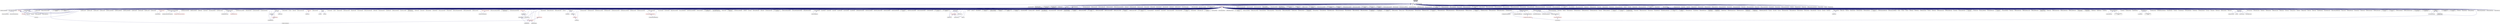digraph "wait_any.hpp"
{
  edge [fontname="Helvetica",fontsize="10",labelfontname="Helvetica",labelfontsize="10"];
  node [fontname="Helvetica",fontsize="10",shape=record];
  Node197 [label="wait_any.hpp",height=0.2,width=0.4,color="black", fillcolor="grey75", style="filled", fontcolor="black"];
  Node197 -> Node198 [dir="back",color="midnightblue",fontsize="10",style="solid",fontname="Helvetica"];
  Node198 [label="lcos.hpp",height=0.2,width=0.4,color="black", fillcolor="white", style="filled",URL="$d5/deb/lcos_8hpp.html"];
  Node198 -> Node199 [dir="back",color="midnightblue",fontsize="10",style="solid",fontname="Helvetica"];
  Node199 [label="allgather_and_gate.cpp",height=0.2,width=0.4,color="black", fillcolor="white", style="filled",URL="$d1/d56/allgather__and__gate_8cpp.html"];
  Node198 -> Node200 [dir="back",color="midnightblue",fontsize="10",style="solid",fontname="Helvetica"];
  Node200 [label="apex_balance.cpp",height=0.2,width=0.4,color="black", fillcolor="white", style="filled",URL="$d4/d8e/apex__balance_8cpp.html"];
  Node198 -> Node201 [dir="back",color="midnightblue",fontsize="10",style="solid",fontname="Helvetica"];
  Node201 [label="apex_policy_engine\l_active_thread_count.cpp",height=0.2,width=0.4,color="black", fillcolor="white", style="filled",URL="$d5/d01/apex__policy__engine__active__thread__count_8cpp.html"];
  Node198 -> Node202 [dir="back",color="midnightblue",fontsize="10",style="solid",fontname="Helvetica"];
  Node202 [label="apex_policy_engine\l_events.cpp",height=0.2,width=0.4,color="black", fillcolor="white", style="filled",URL="$df/d0f/apex__policy__engine__events_8cpp.html"];
  Node198 -> Node203 [dir="back",color="midnightblue",fontsize="10",style="solid",fontname="Helvetica"];
  Node203 [label="apex_policy_engine\l_periodic.cpp",height=0.2,width=0.4,color="black", fillcolor="white", style="filled",URL="$d5/d7b/apex__policy__engine__periodic_8cpp.html"];
  Node198 -> Node204 [dir="back",color="midnightblue",fontsize="10",style="solid",fontname="Helvetica"];
  Node204 [label="heartbeat.cpp",height=0.2,width=0.4,color="black", fillcolor="white", style="filled",URL="$d8/d98/heartbeat_8cpp.html"];
  Node198 -> Node205 [dir="back",color="midnightblue",fontsize="10",style="solid",fontname="Helvetica"];
  Node205 [label="hello_world_component.hpp",height=0.2,width=0.4,color="black", fillcolor="white", style="filled",URL="$df/df0/hello__world__component_8hpp.html"];
  Node205 -> Node206 [dir="back",color="midnightblue",fontsize="10",style="solid",fontname="Helvetica"];
  Node206 [label="hello_world_client.cpp",height=0.2,width=0.4,color="black", fillcolor="white", style="filled",URL="$d5/da6/hello__world__client_8cpp.html"];
  Node205 -> Node207 [dir="back",color="midnightblue",fontsize="10",style="solid",fontname="Helvetica"];
  Node207 [label="hello_world_component.cpp",height=0.2,width=0.4,color="black", fillcolor="white", style="filled",URL="$d8/daa/hello__world__component_8cpp.html"];
  Node198 -> Node208 [dir="back",color="midnightblue",fontsize="10",style="solid",fontname="Helvetica"];
  Node208 [label="row.hpp",height=0.2,width=0.4,color="black", fillcolor="white", style="filled",URL="$dc/d69/row_8hpp.html"];
  Node208 -> Node209 [dir="back",color="midnightblue",fontsize="10",style="solid",fontname="Helvetica"];
  Node209 [label="grid.hpp",height=0.2,width=0.4,color="red", fillcolor="white", style="filled",URL="$dc/d8a/grid_8hpp.html"];
  Node209 -> Node210 [dir="back",color="midnightblue",fontsize="10",style="solid",fontname="Helvetica"];
  Node210 [label="jacobi.cpp",height=0.2,width=0.4,color="black", fillcolor="white", style="filled",URL="$d2/d27/jacobi_8cpp.html"];
  Node209 -> Node211 [dir="back",color="midnightblue",fontsize="10",style="solid",fontname="Helvetica"];
  Node211 [label="solver.hpp",height=0.2,width=0.4,color="red", fillcolor="white", style="filled",URL="$db/d9a/server_2solver_8hpp.html"];
  Node211 -> Node213 [dir="back",color="midnightblue",fontsize="10",style="solid",fontname="Helvetica"];
  Node213 [label="solver.cpp",height=0.2,width=0.4,color="black", fillcolor="white", style="filled",URL="$d6/d94/solver_8cpp.html"];
  Node209 -> Node214 [dir="back",color="midnightblue",fontsize="10",style="solid",fontname="Helvetica"];
  Node214 [label="grid.cpp",height=0.2,width=0.4,color="black", fillcolor="white", style="filled",URL="$d6/d1b/jacobi__component_2grid_8cpp.html"];
  Node208 -> Node215 [dir="back",color="midnightblue",fontsize="10",style="solid",fontname="Helvetica"];
  Node215 [label="stencil_iterator.hpp",height=0.2,width=0.4,color="black", fillcolor="white", style="filled",URL="$dc/d5c/server_2stencil__iterator_8hpp.html"];
  Node215 -> Node211 [dir="back",color="midnightblue",fontsize="10",style="solid",fontname="Helvetica"];
  Node215 -> Node216 [dir="back",color="midnightblue",fontsize="10",style="solid",fontname="Helvetica"];
  Node216 [label="stencil_iterator.cpp",height=0.2,width=0.4,color="black", fillcolor="white", style="filled",URL="$d6/de1/server_2stencil__iterator_8cpp.html"];
  Node215 -> Node217 [dir="back",color="midnightblue",fontsize="10",style="solid",fontname="Helvetica"];
  Node217 [label="stencil_iterator.cpp",height=0.2,width=0.4,color="black", fillcolor="white", style="filled",URL="$d7/d71/stencil__iterator_8cpp.html"];
  Node208 -> Node214 [dir="back",color="midnightblue",fontsize="10",style="solid",fontname="Helvetica"];
  Node198 -> Node218 [dir="back",color="midnightblue",fontsize="10",style="solid",fontname="Helvetica"];
  Node218 [label="stencil_iterator.hpp",height=0.2,width=0.4,color="black", fillcolor="white", style="filled",URL="$d4/dc8/stencil__iterator_8hpp.html"];
  Node218 -> Node211 [dir="back",color="midnightblue",fontsize="10",style="solid",fontname="Helvetica"];
  Node218 -> Node215 [dir="back",color="midnightblue",fontsize="10",style="solid",fontname="Helvetica"];
  Node218 -> Node217 [dir="back",color="midnightblue",fontsize="10",style="solid",fontname="Helvetica"];
  Node198 -> Node215 [dir="back",color="midnightblue",fontsize="10",style="solid",fontname="Helvetica"];
  Node198 -> Node219 [dir="back",color="midnightblue",fontsize="10",style="solid",fontname="Helvetica"];
  Node219 [label="jacobi_hpx.cpp",height=0.2,width=0.4,color="black", fillcolor="white", style="filled",URL="$d8/d72/jacobi__hpx_8cpp.html"];
  Node198 -> Node220 [dir="back",color="midnightblue",fontsize="10",style="solid",fontname="Helvetica"];
  Node220 [label="jacobi_nonuniform_hpx.cpp",height=0.2,width=0.4,color="black", fillcolor="white", style="filled",URL="$de/d56/jacobi__nonuniform__hpx_8cpp.html"];
  Node198 -> Node221 [dir="back",color="midnightblue",fontsize="10",style="solid",fontname="Helvetica"];
  Node221 [label="enumerate_threads.cpp",height=0.2,width=0.4,color="black", fillcolor="white", style="filled",URL="$d3/dd4/enumerate__threads_8cpp.html"];
  Node198 -> Node222 [dir="back",color="midnightblue",fontsize="10",style="solid",fontname="Helvetica"];
  Node222 [label="fibonacci_await.cpp",height=0.2,width=0.4,color="black", fillcolor="white", style="filled",URL="$dc/d1c/fibonacci__await_8cpp.html"];
  Node198 -> Node223 [dir="back",color="midnightblue",fontsize="10",style="solid",fontname="Helvetica"];
  Node223 [label="fibonacci_dataflow.cpp",height=0.2,width=0.4,color="black", fillcolor="white", style="filled",URL="$df/d3d/fibonacci__dataflow_8cpp.html"];
  Node198 -> Node224 [dir="back",color="midnightblue",fontsize="10",style="solid",fontname="Helvetica"];
  Node224 [label="fibonacci_futures.cpp",height=0.2,width=0.4,color="black", fillcolor="white", style="filled",URL="$d6/de3/fibonacci__futures_8cpp.html"];
  Node198 -> Node225 [dir="back",color="midnightblue",fontsize="10",style="solid",fontname="Helvetica"];
  Node225 [label="fibonacci_futures_distributed.cpp",height=0.2,width=0.4,color="black", fillcolor="white", style="filled",URL="$d1/dc9/fibonacci__futures__distributed_8cpp.html"];
  Node198 -> Node226 [dir="back",color="midnightblue",fontsize="10",style="solid",fontname="Helvetica"];
  Node226 [label="fractals.cpp",height=0.2,width=0.4,color="black", fillcolor="white", style="filled",URL="$d8/d58/fractals_8cpp.html"];
  Node198 -> Node227 [dir="back",color="midnightblue",fontsize="10",style="solid",fontname="Helvetica"];
  Node227 [label="fractals_executor.cpp",height=0.2,width=0.4,color="black", fillcolor="white", style="filled",URL="$d9/da9/fractals__executor_8cpp.html"];
  Node198 -> Node228 [dir="back",color="midnightblue",fontsize="10",style="solid",fontname="Helvetica"];
  Node228 [label="fractals_struct.cpp",height=0.2,width=0.4,color="black", fillcolor="white", style="filled",URL="$d8/d2f/fractals__struct_8cpp.html"];
  Node198 -> Node229 [dir="back",color="midnightblue",fontsize="10",style="solid",fontname="Helvetica"];
  Node229 [label="hello_world.cpp",height=0.2,width=0.4,color="black", fillcolor="white", style="filled",URL="$d0/d67/hello__world_8cpp.html"];
  Node198 -> Node230 [dir="back",color="midnightblue",fontsize="10",style="solid",fontname="Helvetica"];
  Node230 [label="latch_local.cpp",height=0.2,width=0.4,color="black", fillcolor="white", style="filled",URL="$dd/dd3/latch__local_8cpp.html"];
  Node198 -> Node231 [dir="back",color="midnightblue",fontsize="10",style="solid",fontname="Helvetica"];
  Node231 [label="latch_remote.cpp",height=0.2,width=0.4,color="black", fillcolor="white", style="filled",URL="$df/d59/latch__remote_8cpp.html"];
  Node198 -> Node232 [dir="back",color="midnightblue",fontsize="10",style="solid",fontname="Helvetica"];
  Node232 [label="local_channel.cpp",height=0.2,width=0.4,color="black", fillcolor="white", style="filled",URL="$d0/d3e/local__channel_8cpp.html"];
  Node198 -> Node233 [dir="back",color="midnightblue",fontsize="10",style="solid",fontname="Helvetica"];
  Node233 [label="pingpong.cpp",height=0.2,width=0.4,color="black", fillcolor="white", style="filled",URL="$dd/d4d/pingpong_8cpp.html"];
  Node198 -> Node234 [dir="back",color="midnightblue",fontsize="10",style="solid",fontname="Helvetica"];
  Node234 [label="shared_mutex.cpp",height=0.2,width=0.4,color="black", fillcolor="white", style="filled",URL="$da/d0b/shared__mutex_8cpp.html"];
  Node198 -> Node235 [dir="back",color="midnightblue",fontsize="10",style="solid",fontname="Helvetica"];
  Node235 [label="wait_composition.cpp",height=0.2,width=0.4,color="black", fillcolor="white", style="filled",URL="$d6/d13/wait__composition_8cpp.html"];
  Node198 -> Node236 [dir="back",color="midnightblue",fontsize="10",style="solid",fontname="Helvetica"];
  Node236 [label="sheneos_compare.cpp",height=0.2,width=0.4,color="black", fillcolor="white", style="filled",URL="$dc/d11/sheneos__compare_8cpp.html"];
  Node198 -> Node237 [dir="back",color="midnightblue",fontsize="10",style="solid",fontname="Helvetica"];
  Node237 [label="spell_check_file.cpp",height=0.2,width=0.4,color="black", fillcolor="white", style="filled",URL="$df/df7/spell__check__file_8cpp.html"];
  Node198 -> Node238 [dir="back",color="midnightblue",fontsize="10",style="solid",fontname="Helvetica"];
  Node238 [label="spell_check_simple.cpp",height=0.2,width=0.4,color="black", fillcolor="white", style="filled",URL="$dd/d54/spell__check__simple_8cpp.html"];
  Node198 -> Node239 [dir="back",color="midnightblue",fontsize="10",style="solid",fontname="Helvetica"];
  Node239 [label="simple_central_tuplespace\l_client.cpp",height=0.2,width=0.4,color="black", fillcolor="white", style="filled",URL="$d1/d7b/simple__central__tuplespace__client_8cpp.html"];
  Node198 -> Node240 [dir="back",color="midnightblue",fontsize="10",style="solid",fontname="Helvetica"];
  Node240 [label="hpx.hpp",height=0.2,width=0.4,color="red", fillcolor="white", style="filled",URL="$d0/daa/hpx_8hpp.html"];
  Node240 -> Node241 [dir="back",color="midnightblue",fontsize="10",style="solid",fontname="Helvetica"];
  Node241 [label="1d_stencil_1.cpp",height=0.2,width=0.4,color="black", fillcolor="white", style="filled",URL="$d2/db1/1d__stencil__1_8cpp.html"];
  Node240 -> Node242 [dir="back",color="midnightblue",fontsize="10",style="solid",fontname="Helvetica"];
  Node242 [label="1d_stencil_2.cpp",height=0.2,width=0.4,color="black", fillcolor="white", style="filled",URL="$d3/dd1/1d__stencil__2_8cpp.html"];
  Node240 -> Node243 [dir="back",color="midnightblue",fontsize="10",style="solid",fontname="Helvetica"];
  Node243 [label="1d_stencil_3.cpp",height=0.2,width=0.4,color="black", fillcolor="white", style="filled",URL="$db/d19/1d__stencil__3_8cpp.html"];
  Node240 -> Node244 [dir="back",color="midnightblue",fontsize="10",style="solid",fontname="Helvetica"];
  Node244 [label="1d_stencil_4.cpp",height=0.2,width=0.4,color="black", fillcolor="white", style="filled",URL="$d1/d7d/1d__stencil__4_8cpp.html"];
  Node240 -> Node245 [dir="back",color="midnightblue",fontsize="10",style="solid",fontname="Helvetica"];
  Node245 [label="1d_stencil_4_parallel.cpp",height=0.2,width=0.4,color="black", fillcolor="white", style="filled",URL="$d6/d05/1d__stencil__4__parallel_8cpp.html"];
  Node240 -> Node246 [dir="back",color="midnightblue",fontsize="10",style="solid",fontname="Helvetica"];
  Node246 [label="1d_stencil_4_repart.cpp",height=0.2,width=0.4,color="black", fillcolor="white", style="filled",URL="$d0/d6b/1d__stencil__4__repart_8cpp.html"];
  Node240 -> Node247 [dir="back",color="midnightblue",fontsize="10",style="solid",fontname="Helvetica"];
  Node247 [label="1d_stencil_4_throttle.cpp",height=0.2,width=0.4,color="black", fillcolor="white", style="filled",URL="$d6/de5/1d__stencil__4__throttle_8cpp.html"];
  Node240 -> Node248 [dir="back",color="midnightblue",fontsize="10",style="solid",fontname="Helvetica"];
  Node248 [label="1d_stencil_5.cpp",height=0.2,width=0.4,color="black", fillcolor="white", style="filled",URL="$d7/d2a/1d__stencil__5_8cpp.html"];
  Node240 -> Node249 [dir="back",color="midnightblue",fontsize="10",style="solid",fontname="Helvetica"];
  Node249 [label="1d_stencil_6.cpp",height=0.2,width=0.4,color="black", fillcolor="white", style="filled",URL="$db/de7/1d__stencil__6_8cpp.html"];
  Node240 -> Node250 [dir="back",color="midnightblue",fontsize="10",style="solid",fontname="Helvetica"];
  Node250 [label="1d_stencil_7.cpp",height=0.2,width=0.4,color="black", fillcolor="white", style="filled",URL="$d4/d5a/1d__stencil__7_8cpp.html"];
  Node240 -> Node251 [dir="back",color="midnightblue",fontsize="10",style="solid",fontname="Helvetica"];
  Node251 [label="1d_stencil_8.cpp",height=0.2,width=0.4,color="black", fillcolor="white", style="filled",URL="$df/de0/1d__stencil__8_8cpp.html"];
  Node240 -> Node252 [dir="back",color="midnightblue",fontsize="10",style="solid",fontname="Helvetica"];
  Node252 [label="accumulator.cpp",height=0.2,width=0.4,color="black", fillcolor="white", style="filled",URL="$d1/d81/accumulator_8cpp.html"];
  Node240 -> Node253 [dir="back",color="midnightblue",fontsize="10",style="solid",fontname="Helvetica"];
  Node253 [label="accumulator.hpp",height=0.2,width=0.4,color="red", fillcolor="white", style="filled",URL="$d4/d9d/server_2accumulator_8hpp.html"];
  Node253 -> Node252 [dir="back",color="midnightblue",fontsize="10",style="solid",fontname="Helvetica"];
  Node240 -> Node256 [dir="back",color="midnightblue",fontsize="10",style="solid",fontname="Helvetica"];
  Node256 [label="template_function_accumulator.hpp",height=0.2,width=0.4,color="black", fillcolor="white", style="filled",URL="$d7/da6/server_2template__function__accumulator_8hpp.html"];
  Node256 -> Node257 [dir="back",color="midnightblue",fontsize="10",style="solid",fontname="Helvetica"];
  Node257 [label="template_function_accumulator.cpp",height=0.2,width=0.4,color="black", fillcolor="white", style="filled",URL="$d5/d02/template__function__accumulator_8cpp.html"];
  Node256 -> Node258 [dir="back",color="midnightblue",fontsize="10",style="solid",fontname="Helvetica"];
  Node258 [label="template_function_accumulator.hpp",height=0.2,width=0.4,color="red", fillcolor="white", style="filled",URL="$d3/de9/template__function__accumulator_8hpp.html"];
  Node240 -> Node260 [dir="back",color="midnightblue",fontsize="10",style="solid",fontname="Helvetica"];
  Node260 [label="template_accumulator.cpp",height=0.2,width=0.4,color="black", fillcolor="white", style="filled",URL="$d0/d4a/template__accumulator_8cpp.html"];
  Node240 -> Node257 [dir="back",color="midnightblue",fontsize="10",style="solid",fontname="Helvetica"];
  Node240 -> Node258 [dir="back",color="midnightblue",fontsize="10",style="solid",fontname="Helvetica"];
  Node240 -> Node261 [dir="back",color="midnightblue",fontsize="10",style="solid",fontname="Helvetica"];
  Node261 [label="allgather_module.cpp",height=0.2,width=0.4,color="black", fillcolor="white", style="filled",URL="$df/de4/allgather__module_8cpp.html"];
  Node240 -> Node262 [dir="back",color="midnightblue",fontsize="10",style="solid",fontname="Helvetica"];
  Node262 [label="allgather.cpp",height=0.2,width=0.4,color="black", fillcolor="white", style="filled",URL="$d7/d06/allgather_8cpp.html"];
  Node240 -> Node199 [dir="back",color="midnightblue",fontsize="10",style="solid",fontname="Helvetica"];
  Node240 -> Node263 [dir="back",color="midnightblue",fontsize="10",style="solid",fontname="Helvetica"];
  Node263 [label="ag_client.cpp",height=0.2,width=0.4,color="black", fillcolor="white", style="filled",URL="$d4/d5d/ag__client_8cpp.html"];
  Node240 -> Node264 [dir="back",color="midnightblue",fontsize="10",style="solid",fontname="Helvetica"];
  Node264 [label="hpx_thread_phase.cpp",height=0.2,width=0.4,color="black", fillcolor="white", style="filled",URL="$d5/dca/hpx__thread__phase_8cpp.html"];
  Node240 -> Node265 [dir="back",color="midnightblue",fontsize="10",style="solid",fontname="Helvetica"];
  Node265 [label="os_thread_num.cpp",height=0.2,width=0.4,color="black", fillcolor="white", style="filled",URL="$d2/dfb/os__thread__num_8cpp.html"];
  Node240 -> Node266 [dir="back",color="midnightblue",fontsize="10",style="solid",fontname="Helvetica"];
  Node266 [label="cancelable_action.cpp",height=0.2,width=0.4,color="black", fillcolor="white", style="filled",URL="$d5/d0c/cancelable__action_8cpp.html"];
  Node240 -> Node267 [dir="back",color="midnightblue",fontsize="10",style="solid",fontname="Helvetica"];
  Node267 [label="cancelable_action.hpp",height=0.2,width=0.4,color="black", fillcolor="white", style="filled",URL="$d5/d4d/server_2cancelable__action_8hpp.html"];
  Node267 -> Node266 [dir="back",color="midnightblue",fontsize="10",style="solid",fontname="Helvetica"];
  Node267 -> Node268 [dir="back",color="midnightblue",fontsize="10",style="solid",fontname="Helvetica"];
  Node268 [label="cancelable_action.hpp",height=0.2,width=0.4,color="red", fillcolor="white", style="filled",URL="$d0/da3/stubs_2cancelable__action_8hpp.html"];
  Node240 -> Node268 [dir="back",color="midnightblue",fontsize="10",style="solid",fontname="Helvetica"];
  Node240 -> Node270 [dir="back",color="midnightblue",fontsize="10",style="solid",fontname="Helvetica"];
  Node270 [label="cancelable_action_client.cpp",height=0.2,width=0.4,color="black", fillcolor="white", style="filled",URL="$d1/db8/cancelable__action__client_8cpp.html"];
  Node240 -> Node271 [dir="back",color="midnightblue",fontsize="10",style="solid",fontname="Helvetica"];
  Node271 [label="cublas_matmul.cpp",height=0.2,width=0.4,color="black", fillcolor="white", style="filled",URL="$dd/d84/cublas__matmul_8cpp.html"];
  Node240 -> Node272 [dir="back",color="midnightblue",fontsize="10",style="solid",fontname="Helvetica"];
  Node272 [label="win_perf_counters.cpp",height=0.2,width=0.4,color="black", fillcolor="white", style="filled",URL="$d8/d11/win__perf__counters_8cpp.html"];
  Node240 -> Node273 [dir="back",color="midnightblue",fontsize="10",style="solid",fontname="Helvetica"];
  Node273 [label="win_perf_counters.hpp",height=0.2,width=0.4,color="black", fillcolor="white", style="filled",URL="$d5/da7/win__perf__counters_8hpp.html"];
  Node240 -> Node205 [dir="back",color="midnightblue",fontsize="10",style="solid",fontname="Helvetica"];
  Node240 -> Node274 [dir="back",color="midnightblue",fontsize="10",style="solid",fontname="Helvetica"];
  Node274 [label="interpolate1d.cpp",height=0.2,width=0.4,color="black", fillcolor="white", style="filled",URL="$d0/d05/interpolate1d_8cpp.html"];
  Node240 -> Node275 [dir="back",color="midnightblue",fontsize="10",style="solid",fontname="Helvetica"];
  Node275 [label="partition.hpp",height=0.2,width=0.4,color="black", fillcolor="white", style="filled",URL="$d0/d7a/examples_2interpolate1d_2interpolate1d_2partition_8hpp.html"];
  Node275 -> Node274 [dir="back",color="midnightblue",fontsize="10",style="solid",fontname="Helvetica"];
  Node275 -> Node276 [dir="back",color="midnightblue",fontsize="10",style="solid",fontname="Helvetica"];
  Node276 [label="interpolate1d.hpp",height=0.2,width=0.4,color="red", fillcolor="white", style="filled",URL="$d4/dc7/interpolate1d_8hpp.html"];
  Node276 -> Node274 [dir="back",color="midnightblue",fontsize="10",style="solid",fontname="Helvetica"];
  Node240 -> Node278 [dir="back",color="midnightblue",fontsize="10",style="solid",fontname="Helvetica"];
  Node278 [label="partition.hpp",height=0.2,width=0.4,color="black", fillcolor="white", style="filled",URL="$d0/dff/examples_2interpolate1d_2interpolate1d_2server_2partition_8hpp.html"];
  Node278 -> Node275 [dir="back",color="midnightblue",fontsize="10",style="solid",fontname="Helvetica"];
  Node278 -> Node279 [dir="back",color="midnightblue",fontsize="10",style="solid",fontname="Helvetica"];
  Node279 [label="partition.cpp",height=0.2,width=0.4,color="black", fillcolor="white", style="filled",URL="$d0/d4f/examples_2interpolate1d_2interpolate1d_2server_2partition_8cpp.html"];
  Node240 -> Node276 [dir="back",color="midnightblue",fontsize="10",style="solid",fontname="Helvetica"];
  Node240 -> Node280 [dir="back",color="midnightblue",fontsize="10",style="solid",fontname="Helvetica"];
  Node280 [label="read_values.cpp",height=0.2,width=0.4,color="black", fillcolor="white", style="filled",URL="$d0/d8c/interpolate1d_2interpolate1d_2read__values_8cpp.html"];
  Node240 -> Node279 [dir="back",color="midnightblue",fontsize="10",style="solid",fontname="Helvetica"];
  Node240 -> Node210 [dir="back",color="midnightblue",fontsize="10",style="solid",fontname="Helvetica"];
  Node240 -> Node214 [dir="back",color="midnightblue",fontsize="10",style="solid",fontname="Helvetica"];
  Node240 -> Node281 [dir="back",color="midnightblue",fontsize="10",style="solid",fontname="Helvetica"];
  Node281 [label="row.cpp",height=0.2,width=0.4,color="black", fillcolor="white", style="filled",URL="$d3/d86/server_2row_8cpp.html"];
  Node240 -> Node213 [dir="back",color="midnightblue",fontsize="10",style="solid",fontname="Helvetica"];
  Node240 -> Node216 [dir="back",color="midnightblue",fontsize="10",style="solid",fontname="Helvetica"];
  Node240 -> Node217 [dir="back",color="midnightblue",fontsize="10",style="solid",fontname="Helvetica"];
  Node240 -> Node282 [dir="back",color="midnightblue",fontsize="10",style="solid",fontname="Helvetica"];
  Node282 [label="jacobi.cpp",height=0.2,width=0.4,color="black", fillcolor="white", style="filled",URL="$d3/d44/smp_2jacobi_8cpp.html"];
  Node240 -> Node219 [dir="back",color="midnightblue",fontsize="10",style="solid",fontname="Helvetica"];
  Node240 -> Node283 [dir="back",color="midnightblue",fontsize="10",style="solid",fontname="Helvetica"];
  Node283 [label="jacobi_nonuniform.cpp",height=0.2,width=0.4,color="black", fillcolor="white", style="filled",URL="$dd/ddc/jacobi__nonuniform_8cpp.html"];
  Node240 -> Node220 [dir="back",color="midnightblue",fontsize="10",style="solid",fontname="Helvetica"];
  Node240 -> Node284 [dir="back",color="midnightblue",fontsize="10",style="solid",fontname="Helvetica"];
  Node284 [label="nqueen.cpp",height=0.2,width=0.4,color="black", fillcolor="white", style="filled",URL="$db/dca/nqueen_8cpp.html"];
  Node240 -> Node285 [dir="back",color="midnightblue",fontsize="10",style="solid",fontname="Helvetica"];
  Node285 [label="nqueen.hpp",height=0.2,width=0.4,color="red", fillcolor="white", style="filled",URL="$de/d58/server_2nqueen_8hpp.html"];
  Node285 -> Node284 [dir="back",color="midnightblue",fontsize="10",style="solid",fontname="Helvetica"];
  Node240 -> Node288 [dir="back",color="midnightblue",fontsize="10",style="solid",fontname="Helvetica"];
  Node288 [label="nqueen_client.cpp",height=0.2,width=0.4,color="black", fillcolor="white", style="filled",URL="$d3/d5e/nqueen__client_8cpp.html"];
  Node240 -> Node289 [dir="back",color="midnightblue",fontsize="10",style="solid",fontname="Helvetica"];
  Node289 [label="sine.cpp",height=0.2,width=0.4,color="black", fillcolor="white", style="filled",URL="$d3/d0d/server_2sine_8cpp.html"];
  Node240 -> Node290 [dir="back",color="midnightblue",fontsize="10",style="solid",fontname="Helvetica"];
  Node290 [label="sine.hpp",height=0.2,width=0.4,color="black", fillcolor="white", style="filled",URL="$d8/dac/sine_8hpp.html"];
  Node290 -> Node289 [dir="back",color="midnightblue",fontsize="10",style="solid",fontname="Helvetica"];
  Node290 -> Node291 [dir="back",color="midnightblue",fontsize="10",style="solid",fontname="Helvetica"];
  Node291 [label="sine.cpp",height=0.2,width=0.4,color="black", fillcolor="white", style="filled",URL="$d5/dd8/sine_8cpp.html"];
  Node240 -> Node291 [dir="back",color="midnightblue",fontsize="10",style="solid",fontname="Helvetica"];
  Node240 -> Node292 [dir="back",color="midnightblue",fontsize="10",style="solid",fontname="Helvetica"];
  Node292 [label="sine_client.cpp",height=0.2,width=0.4,color="black", fillcolor="white", style="filled",URL="$db/d62/sine__client_8cpp.html"];
  Node240 -> Node293 [dir="back",color="midnightblue",fontsize="10",style="solid",fontname="Helvetica"];
  Node293 [label="qt.cpp",height=0.2,width=0.4,color="black", fillcolor="white", style="filled",URL="$df/d90/qt_8cpp.html"];
  Node240 -> Node294 [dir="back",color="midnightblue",fontsize="10",style="solid",fontname="Helvetica"];
  Node294 [label="queue_client.cpp",height=0.2,width=0.4,color="black", fillcolor="white", style="filled",URL="$d7/d96/queue__client_8cpp.html"];
  Node240 -> Node295 [dir="back",color="midnightblue",fontsize="10",style="solid",fontname="Helvetica"];
  Node295 [label="customize_async.cpp",height=0.2,width=0.4,color="black", fillcolor="white", style="filled",URL="$d0/d82/customize__async_8cpp.html"];
  Node240 -> Node296 [dir="back",color="midnightblue",fontsize="10",style="solid",fontname="Helvetica"];
  Node296 [label="data_actions.cpp",height=0.2,width=0.4,color="black", fillcolor="white", style="filled",URL="$dc/d68/data__actions_8cpp.html"];
  Node240 -> Node297 [dir="back",color="midnightblue",fontsize="10",style="solid",fontname="Helvetica"];
  Node297 [label="error_handling.cpp",height=0.2,width=0.4,color="black", fillcolor="white", style="filled",URL="$d9/d96/error__handling_8cpp.html"];
  Node240 -> Node298 [dir="back",color="midnightblue",fontsize="10",style="solid",fontname="Helvetica"];
  Node298 [label="event_synchronization.cpp",height=0.2,width=0.4,color="black", fillcolor="white", style="filled",URL="$d0/d35/event__synchronization_8cpp.html"];
  Node240 -> Node299 [dir="back",color="midnightblue",fontsize="10",style="solid",fontname="Helvetica"];
  Node299 [label="factorial.cpp",height=0.2,width=0.4,color="black", fillcolor="white", style="filled",URL="$d9/d00/factorial_8cpp.html"];
  Node240 -> Node300 [dir="back",color="midnightblue",fontsize="10",style="solid",fontname="Helvetica"];
  Node300 [label="file_serialization.cpp",height=0.2,width=0.4,color="black", fillcolor="white", style="filled",URL="$de/d58/file__serialization_8cpp.html"];
  Node240 -> Node301 [dir="back",color="midnightblue",fontsize="10",style="solid",fontname="Helvetica"];
  Node301 [label="init_globally.cpp",height=0.2,width=0.4,color="black", fillcolor="white", style="filled",URL="$d6/dad/init__globally_8cpp.html"];
  Node240 -> Node302 [dir="back",color="midnightblue",fontsize="10",style="solid",fontname="Helvetica"];
  Node302 [label="interest_calculator.cpp",height=0.2,width=0.4,color="black", fillcolor="white", style="filled",URL="$d2/d86/interest__calculator_8cpp.html"];
  Node240 -> Node303 [dir="back",color="midnightblue",fontsize="10",style="solid",fontname="Helvetica"];
  Node303 [label="non_atomic_rma.cpp",height=0.2,width=0.4,color="black", fillcolor="white", style="filled",URL="$d7/d8b/non__atomic__rma_8cpp.html"];
  Node240 -> Node304 [dir="back",color="midnightblue",fontsize="10",style="solid",fontname="Helvetica"];
  Node304 [label="partitioned_vector\l_spmd_foreach.cpp",height=0.2,width=0.4,color="black", fillcolor="white", style="filled",URL="$db/d7c/partitioned__vector__spmd__foreach_8cpp.html"];
  Node240 -> Node305 [dir="back",color="midnightblue",fontsize="10",style="solid",fontname="Helvetica"];
  Node305 [label="pipeline1.cpp",height=0.2,width=0.4,color="black", fillcolor="white", style="filled",URL="$d5/d77/pipeline1_8cpp.html"];
  Node240 -> Node306 [dir="back",color="midnightblue",fontsize="10",style="solid",fontname="Helvetica"];
  Node306 [label="quicksort.cpp",height=0.2,width=0.4,color="black", fillcolor="white", style="filled",URL="$d3/d1e/quicksort_8cpp.html"];
  Node240 -> Node307 [dir="back",color="midnightblue",fontsize="10",style="solid",fontname="Helvetica"];
  Node307 [label="receive_buffer.cpp",height=0.2,width=0.4,color="black", fillcolor="white", style="filled",URL="$d7/d10/receive__buffer_8cpp.html"];
  Node240 -> Node308 [dir="back",color="midnightblue",fontsize="10",style="solid",fontname="Helvetica"];
  Node308 [label="safe_object.cpp",height=0.2,width=0.4,color="black", fillcolor="white", style="filled",URL="$dd/d52/safe__object_8cpp.html"];
  Node240 -> Node309 [dir="back",color="midnightblue",fontsize="10",style="solid",fontname="Helvetica"];
  Node309 [label="sort_by_key_demo.cpp",height=0.2,width=0.4,color="black", fillcolor="white", style="filled",URL="$da/d20/sort__by__key__demo_8cpp.html"];
  Node240 -> Node310 [dir="back",color="midnightblue",fontsize="10",style="solid",fontname="Helvetica"];
  Node310 [label="timed_wake.cpp",height=0.2,width=0.4,color="black", fillcolor="white", style="filled",URL="$d8/df9/timed__wake_8cpp.html"];
  Node240 -> Node311 [dir="back",color="midnightblue",fontsize="10",style="solid",fontname="Helvetica"];
  Node311 [label="vector_counting_dotproduct.cpp",height=0.2,width=0.4,color="black", fillcolor="white", style="filled",URL="$df/de9/vector__counting__dotproduct_8cpp.html"];
  Node240 -> Node312 [dir="back",color="midnightblue",fontsize="10",style="solid",fontname="Helvetica"];
  Node312 [label="vector_zip_dotproduct.cpp",height=0.2,width=0.4,color="black", fillcolor="white", style="filled",URL="$dc/d18/vector__zip__dotproduct_8cpp.html"];
  Node240 -> Node313 [dir="back",color="midnightblue",fontsize="10",style="solid",fontname="Helvetica"];
  Node313 [label="zerocopy_rdma.cpp",height=0.2,width=0.4,color="black", fillcolor="white", style="filled",URL="$d1/dad/zerocopy__rdma_8cpp.html"];
  Node240 -> Node314 [dir="back",color="midnightblue",fontsize="10",style="solid",fontname="Helvetica"];
  Node314 [label="random_mem_access.cpp",height=0.2,width=0.4,color="black", fillcolor="white", style="filled",URL="$d1/d51/random__mem__access_8cpp.html"];
  Node240 -> Node315 [dir="back",color="midnightblue",fontsize="10",style="solid",fontname="Helvetica"];
  Node315 [label="random_mem_access.hpp",height=0.2,width=0.4,color="red", fillcolor="white", style="filled",URL="$d0/d19/server_2random__mem__access_8hpp.html"];
  Node315 -> Node314 [dir="back",color="midnightblue",fontsize="10",style="solid",fontname="Helvetica"];
  Node240 -> Node318 [dir="back",color="midnightblue",fontsize="10",style="solid",fontname="Helvetica"];
  Node318 [label="random_mem_access_client.cpp",height=0.2,width=0.4,color="black", fillcolor="white", style="filled",URL="$df/d1b/random__mem__access__client_8cpp.html"];
  Node240 -> Node319 [dir="back",color="midnightblue",fontsize="10",style="solid",fontname="Helvetica"];
  Node319 [label="oversubscribing_resource\l_partitioner.cpp",height=0.2,width=0.4,color="black", fillcolor="white", style="filled",URL="$dd/dee/oversubscribing__resource__partitioner_8cpp.html"];
  Node240 -> Node320 [dir="back",color="midnightblue",fontsize="10",style="solid",fontname="Helvetica"];
  Node320 [label="simple_resource_partitioner.cpp",height=0.2,width=0.4,color="black", fillcolor="white", style="filled",URL="$d5/df9/simple__resource__partitioner_8cpp.html"];
  Node240 -> Node321 [dir="back",color="midnightblue",fontsize="10",style="solid",fontname="Helvetica"];
  Node321 [label="dimension.hpp",height=0.2,width=0.4,color="red", fillcolor="white", style="filled",URL="$d6/d39/sheneos_2sheneos_2dimension_8hpp.html"];
  Node321 -> Node327 [dir="back",color="midnightblue",fontsize="10",style="solid",fontname="Helvetica"];
  Node327 [label="partition3d.hpp",height=0.2,width=0.4,color="black", fillcolor="white", style="filled",URL="$dd/dbf/server_2partition3d_8hpp.html"];
  Node327 -> Node328 [dir="back",color="midnightblue",fontsize="10",style="solid",fontname="Helvetica"];
  Node328 [label="partition3d.hpp",height=0.2,width=0.4,color="black", fillcolor="white", style="filled",URL="$d1/d50/partition3d_8hpp.html"];
  Node328 -> Node324 [dir="back",color="midnightblue",fontsize="10",style="solid",fontname="Helvetica"];
  Node324 [label="interpolator.cpp",height=0.2,width=0.4,color="black", fillcolor="white", style="filled",URL="$d5/d02/interpolator_8cpp.html"];
  Node328 -> Node329 [dir="back",color="midnightblue",fontsize="10",style="solid",fontname="Helvetica"];
  Node329 [label="interpolator.hpp",height=0.2,width=0.4,color="red", fillcolor="white", style="filled",URL="$dc/d3b/interpolator_8hpp.html"];
  Node329 -> Node324 [dir="back",color="midnightblue",fontsize="10",style="solid",fontname="Helvetica"];
  Node329 -> Node236 [dir="back",color="midnightblue",fontsize="10",style="solid",fontname="Helvetica"];
  Node329 -> Node331 [dir="back",color="midnightblue",fontsize="10",style="solid",fontname="Helvetica"];
  Node331 [label="sheneos_test.cpp",height=0.2,width=0.4,color="black", fillcolor="white", style="filled",URL="$d4/d6e/sheneos__test_8cpp.html"];
  Node327 -> Node326 [dir="back",color="midnightblue",fontsize="10",style="solid",fontname="Helvetica"];
  Node326 [label="partition3d.cpp",height=0.2,width=0.4,color="black", fillcolor="white", style="filled",URL="$de/d70/partition3d_8cpp.html"];
  Node240 -> Node324 [dir="back",color="midnightblue",fontsize="10",style="solid",fontname="Helvetica"];
  Node240 -> Node328 [dir="back",color="midnightblue",fontsize="10",style="solid",fontname="Helvetica"];
  Node240 -> Node327 [dir="back",color="midnightblue",fontsize="10",style="solid",fontname="Helvetica"];
  Node240 -> Node329 [dir="back",color="midnightblue",fontsize="10",style="solid",fontname="Helvetica"];
  Node240 -> Node332 [dir="back",color="midnightblue",fontsize="10",style="solid",fontname="Helvetica"];
  Node332 [label="configuration.hpp",height=0.2,width=0.4,color="red", fillcolor="white", style="filled",URL="$dc/d0a/configuration_8hpp.html"];
  Node332 -> Node329 [dir="back",color="midnightblue",fontsize="10",style="solid",fontname="Helvetica"];
  Node240 -> Node325 [dir="back",color="midnightblue",fontsize="10",style="solid",fontname="Helvetica"];
  Node325 [label="read_values.cpp",height=0.2,width=0.4,color="black", fillcolor="white", style="filled",URL="$d7/da4/sheneos_2sheneos_2read__values_8cpp.html"];
  Node240 -> Node326 [dir="back",color="midnightblue",fontsize="10",style="solid",fontname="Helvetica"];
  Node240 -> Node331 [dir="back",color="midnightblue",fontsize="10",style="solid",fontname="Helvetica"];
  Node240 -> Node334 [dir="back",color="midnightblue",fontsize="10",style="solid",fontname="Helvetica"];
  Node334 [label="startup_shutdown.cpp",height=0.2,width=0.4,color="black", fillcolor="white", style="filled",URL="$d3/dfc/server_2startup__shutdown_8cpp.html"];
  Node240 -> Node335 [dir="back",color="midnightblue",fontsize="10",style="solid",fontname="Helvetica"];
  Node335 [label="startup_shutdown.cpp",height=0.2,width=0.4,color="black", fillcolor="white", style="filled",URL="$d0/ddb/startup__shutdown_8cpp.html"];
  Node240 -> Node336 [dir="back",color="midnightblue",fontsize="10",style="solid",fontname="Helvetica"];
  Node336 [label="spin.cpp",height=0.2,width=0.4,color="black", fillcolor="white", style="filled",URL="$d7/df2/spin_8cpp.html"];
  Node240 -> Node337 [dir="back",color="midnightblue",fontsize="10",style="solid",fontname="Helvetica"];
  Node337 [label="throttle.cpp",height=0.2,width=0.4,color="black", fillcolor="white", style="filled",URL="$de/d56/server_2throttle_8cpp.html"];
  Node240 -> Node338 [dir="back",color="midnightblue",fontsize="10",style="solid",fontname="Helvetica"];
  Node338 [label="throttle.hpp",height=0.2,width=0.4,color="black", fillcolor="white", style="filled",URL="$db/dc9/server_2throttle_8hpp.html"];
  Node338 -> Node337 [dir="back",color="midnightblue",fontsize="10",style="solid",fontname="Helvetica"];
  Node338 -> Node339 [dir="back",color="midnightblue",fontsize="10",style="solid",fontname="Helvetica"];
  Node339 [label="throttle.hpp",height=0.2,width=0.4,color="black", fillcolor="white", style="filled",URL="$d5/dec/stubs_2throttle_8hpp.html"];
  Node339 -> Node340 [dir="back",color="midnightblue",fontsize="10",style="solid",fontname="Helvetica"];
  Node340 [label="throttle.hpp",height=0.2,width=0.4,color="red", fillcolor="white", style="filled",URL="$d2/d2e/throttle_8hpp.html"];
  Node340 -> Node341 [dir="back",color="midnightblue",fontsize="10",style="solid",fontname="Helvetica"];
  Node341 [label="throttle.cpp",height=0.2,width=0.4,color="black", fillcolor="white", style="filled",URL="$db/d02/throttle_8cpp.html"];
  Node240 -> Node339 [dir="back",color="midnightblue",fontsize="10",style="solid",fontname="Helvetica"];
  Node240 -> Node341 [dir="back",color="midnightblue",fontsize="10",style="solid",fontname="Helvetica"];
  Node240 -> Node340 [dir="back",color="midnightblue",fontsize="10",style="solid",fontname="Helvetica"];
  Node240 -> Node343 [dir="back",color="midnightblue",fontsize="10",style="solid",fontname="Helvetica"];
  Node343 [label="transpose_await.cpp",height=0.2,width=0.4,color="black", fillcolor="white", style="filled",URL="$de/d68/transpose__await_8cpp.html"];
  Node240 -> Node344 [dir="back",color="midnightblue",fontsize="10",style="solid",fontname="Helvetica"];
  Node344 [label="transpose_block.cpp",height=0.2,width=0.4,color="black", fillcolor="white", style="filled",URL="$d0/de1/transpose__block_8cpp.html"];
  Node240 -> Node345 [dir="back",color="midnightblue",fontsize="10",style="solid",fontname="Helvetica"];
  Node345 [label="transpose_block_numa.cpp",height=0.2,width=0.4,color="black", fillcolor="white", style="filled",URL="$dd/d3b/transpose__block__numa_8cpp.html"];
  Node240 -> Node346 [dir="back",color="midnightblue",fontsize="10",style="solid",fontname="Helvetica"];
  Node346 [label="transpose_serial.cpp",height=0.2,width=0.4,color="black", fillcolor="white", style="filled",URL="$db/d74/transpose__serial_8cpp.html"];
  Node240 -> Node347 [dir="back",color="midnightblue",fontsize="10",style="solid",fontname="Helvetica"];
  Node347 [label="transpose_serial_block.cpp",height=0.2,width=0.4,color="black", fillcolor="white", style="filled",URL="$d8/daa/transpose__serial__block_8cpp.html"];
  Node240 -> Node348 [dir="back",color="midnightblue",fontsize="10",style="solid",fontname="Helvetica"];
  Node348 [label="transpose_serial_vector.cpp",height=0.2,width=0.4,color="black", fillcolor="white", style="filled",URL="$d4/d04/transpose__serial__vector_8cpp.html"];
  Node240 -> Node349 [dir="back",color="midnightblue",fontsize="10",style="solid",fontname="Helvetica"];
  Node349 [label="transpose_smp.cpp",height=0.2,width=0.4,color="black", fillcolor="white", style="filled",URL="$d2/d99/transpose__smp_8cpp.html"];
  Node240 -> Node350 [dir="back",color="midnightblue",fontsize="10",style="solid",fontname="Helvetica"];
  Node350 [label="transpose_smp_block.cpp",height=0.2,width=0.4,color="black", fillcolor="white", style="filled",URL="$da/d4d/transpose__smp__block_8cpp.html"];
  Node240 -> Node351 [dir="back",color="midnightblue",fontsize="10",style="solid",fontname="Helvetica"];
  Node351 [label="simple_central_tuplespace.hpp",height=0.2,width=0.4,color="red", fillcolor="white", style="filled",URL="$db/d69/server_2simple__central__tuplespace_8hpp.html"];
  Node351 -> Node352 [dir="back",color="midnightblue",fontsize="10",style="solid",fontname="Helvetica"];
  Node352 [label="simple_central_tuplespace.cpp",height=0.2,width=0.4,color="black", fillcolor="white", style="filled",URL="$d3/dec/simple__central__tuplespace_8cpp.html"];
  Node240 -> Node355 [dir="back",color="midnightblue",fontsize="10",style="solid",fontname="Helvetica"];
  Node355 [label="tuples_warehouse.hpp",height=0.2,width=0.4,color="black", fillcolor="white", style="filled",URL="$da/de6/tuples__warehouse_8hpp.html"];
  Node355 -> Node351 [dir="back",color="midnightblue",fontsize="10",style="solid",fontname="Helvetica"];
  Node240 -> Node352 [dir="back",color="midnightblue",fontsize="10",style="solid",fontname="Helvetica"];
  Node240 -> Node356 [dir="back",color="midnightblue",fontsize="10",style="solid",fontname="Helvetica"];
  Node356 [label="hpx_runtime.cpp",height=0.2,width=0.4,color="black", fillcolor="white", style="filled",URL="$d7/d1e/hpx__runtime_8cpp.html"];
  Node240 -> Node357 [dir="back",color="midnightblue",fontsize="10",style="solid",fontname="Helvetica"];
  Node357 [label="synchronize.cpp",height=0.2,width=0.4,color="black", fillcolor="white", style="filled",URL="$da/da2/synchronize_8cpp.html"];
  Node240 -> Node358 [dir="back",color="midnightblue",fontsize="10",style="solid",fontname="Helvetica"];
  Node358 [label="agas_cache_timings.cpp",height=0.2,width=0.4,color="black", fillcolor="white", style="filled",URL="$dd/d37/agas__cache__timings_8cpp.html"];
  Node240 -> Node359 [dir="back",color="midnightblue",fontsize="10",style="solid",fontname="Helvetica"];
  Node359 [label="async_overheads.cpp",height=0.2,width=0.4,color="black", fillcolor="white", style="filled",URL="$de/da6/async__overheads_8cpp.html"];
  Node240 -> Node360 [dir="back",color="midnightblue",fontsize="10",style="solid",fontname="Helvetica"];
  Node360 [label="coroutines_call_overhead.cpp",height=0.2,width=0.4,color="black", fillcolor="white", style="filled",URL="$da/d1e/coroutines__call__overhead_8cpp.html"];
  Node240 -> Node361 [dir="back",color="midnightblue",fontsize="10",style="solid",fontname="Helvetica"];
  Node361 [label="foreach_scaling.cpp",height=0.2,width=0.4,color="black", fillcolor="white", style="filled",URL="$d4/d94/foreach__scaling_8cpp.html"];
  Node240 -> Node362 [dir="back",color="midnightblue",fontsize="10",style="solid",fontname="Helvetica"];
  Node362 [label="function_object_wrapper\l_overhead.cpp",height=0.2,width=0.4,color="black", fillcolor="white", style="filled",URL="$d5/d6f/function__object__wrapper__overhead_8cpp.html"];
  Node240 -> Node363 [dir="back",color="midnightblue",fontsize="10",style="solid",fontname="Helvetica"];
  Node363 [label="hpx_homogeneous_timed\l_task_spawn_executors.cpp",height=0.2,width=0.4,color="black", fillcolor="white", style="filled",URL="$d1/d3b/hpx__homogeneous__timed__task__spawn__executors_8cpp.html"];
  Node240 -> Node364 [dir="back",color="midnightblue",fontsize="10",style="solid",fontname="Helvetica"];
  Node364 [label="htts2_hpx.cpp",height=0.2,width=0.4,color="black", fillcolor="white", style="filled",URL="$d2/daf/htts2__hpx_8cpp.html"];
  Node240 -> Node365 [dir="back",color="midnightblue",fontsize="10",style="solid",fontname="Helvetica"];
  Node365 [label="partitioned_vector\l_foreach.cpp",height=0.2,width=0.4,color="black", fillcolor="white", style="filled",URL="$df/d5f/partitioned__vector__foreach_8cpp.html"];
  Node240 -> Node366 [dir="back",color="midnightblue",fontsize="10",style="solid",fontname="Helvetica"];
  Node366 [label="serialization_overhead.cpp",height=0.2,width=0.4,color="black", fillcolor="white", style="filled",URL="$d3/df8/serialization__overhead_8cpp.html"];
  Node240 -> Node367 [dir="back",color="midnightblue",fontsize="10",style="solid",fontname="Helvetica"];
  Node367 [label="sizeof.cpp",height=0.2,width=0.4,color="black", fillcolor="white", style="filled",URL="$d3/d0f/sizeof_8cpp.html"];
  Node240 -> Node368 [dir="back",color="midnightblue",fontsize="10",style="solid",fontname="Helvetica"];
  Node368 [label="skynet.cpp",height=0.2,width=0.4,color="black", fillcolor="white", style="filled",URL="$d0/dc3/skynet_8cpp.html"];
  Node240 -> Node369 [dir="back",color="midnightblue",fontsize="10",style="solid",fontname="Helvetica"];
  Node369 [label="stencil3_iterators.cpp",height=0.2,width=0.4,color="black", fillcolor="white", style="filled",URL="$db/d9e/stencil3__iterators_8cpp.html"];
  Node240 -> Node370 [dir="back",color="midnightblue",fontsize="10",style="solid",fontname="Helvetica"];
  Node370 [label="stream.cpp",height=0.2,width=0.4,color="black", fillcolor="white", style="filled",URL="$da/d5f/stream_8cpp.html"];
  Node240 -> Node371 [dir="back",color="midnightblue",fontsize="10",style="solid",fontname="Helvetica"];
  Node371 [label="timed_task_spawn.cpp",height=0.2,width=0.4,color="black", fillcolor="white", style="filled",URL="$df/de1/timed__task__spawn_8cpp.html"];
  Node240 -> Node372 [dir="back",color="midnightblue",fontsize="10",style="solid",fontname="Helvetica"];
  Node372 [label="transform_reduce_binary\l_scaling.cpp",height=0.2,width=0.4,color="black", fillcolor="white", style="filled",URL="$d1/dae/transform__reduce__binary__scaling_8cpp.html"];
  Node240 -> Node373 [dir="back",color="midnightblue",fontsize="10",style="solid",fontname="Helvetica"];
  Node373 [label="transform_reduce_scaling.cpp",height=0.2,width=0.4,color="black", fillcolor="white", style="filled",URL="$db/d2a/transform__reduce__scaling_8cpp.html"];
  Node240 -> Node374 [dir="back",color="midnightblue",fontsize="10",style="solid",fontname="Helvetica"];
  Node374 [label="minmax_element_performance.cpp",height=0.2,width=0.4,color="black", fillcolor="white", style="filled",URL="$d9/d93/minmax__element__performance_8cpp.html"];
  Node240 -> Node375 [dir="back",color="midnightblue",fontsize="10",style="solid",fontname="Helvetica"];
  Node375 [label="barrier_performance.cpp",height=0.2,width=0.4,color="black", fillcolor="white", style="filled",URL="$d6/d6c/barrier__performance_8cpp.html"];
  Node240 -> Node376 [dir="back",color="midnightblue",fontsize="10",style="solid",fontname="Helvetica"];
  Node376 [label="network_storage.cpp",height=0.2,width=0.4,color="black", fillcolor="white", style="filled",URL="$db/daa/network__storage_8cpp.html"];
  Node240 -> Node377 [dir="back",color="midnightblue",fontsize="10",style="solid",fontname="Helvetica"];
  Node377 [label="simple_profiler.hpp",height=0.2,width=0.4,color="black", fillcolor="white", style="filled",URL="$d8/d02/simple__profiler_8hpp.html"];
  Node377 -> Node376 [dir="back",color="midnightblue",fontsize="10",style="solid",fontname="Helvetica"];
  Node240 -> Node378 [dir="back",color="midnightblue",fontsize="10",style="solid",fontname="Helvetica"];
  Node378 [label="osu_bcast.cpp",height=0.2,width=0.4,color="black", fillcolor="white", style="filled",URL="$d3/dca/osu__bcast_8cpp.html"];
  Node240 -> Node379 [dir="back",color="midnightblue",fontsize="10",style="solid",fontname="Helvetica"];
  Node379 [label="osu_bibw.cpp",height=0.2,width=0.4,color="black", fillcolor="white", style="filled",URL="$d2/d04/osu__bibw_8cpp.html"];
  Node240 -> Node380 [dir="back",color="midnightblue",fontsize="10",style="solid",fontname="Helvetica"];
  Node380 [label="osu_bw.cpp",height=0.2,width=0.4,color="black", fillcolor="white", style="filled",URL="$d4/d20/osu__bw_8cpp.html"];
  Node240 -> Node381 [dir="back",color="midnightblue",fontsize="10",style="solid",fontname="Helvetica"];
  Node381 [label="osu_latency.cpp",height=0.2,width=0.4,color="black", fillcolor="white", style="filled",URL="$df/d58/osu__latency_8cpp.html"];
  Node240 -> Node382 [dir="back",color="midnightblue",fontsize="10",style="solid",fontname="Helvetica"];
  Node382 [label="osu_multi_lat.cpp",height=0.2,width=0.4,color="black", fillcolor="white", style="filled",URL="$d7/d91/osu__multi__lat_8cpp.html"];
  Node240 -> Node383 [dir="back",color="midnightblue",fontsize="10",style="solid",fontname="Helvetica"];
  Node383 [label="osu_scatter.cpp",height=0.2,width=0.4,color="black", fillcolor="white", style="filled",URL="$d4/d4c/osu__scatter_8cpp.html"];
  Node240 -> Node384 [dir="back",color="midnightblue",fontsize="10",style="solid",fontname="Helvetica"];
  Node384 [label="pingpong_performance.cpp",height=0.2,width=0.4,color="black", fillcolor="white", style="filled",URL="$de/d03/pingpong__performance_8cpp.html"];
  Node240 -> Node385 [dir="back",color="midnightblue",fontsize="10",style="solid",fontname="Helvetica"];
  Node385 [label="benchmark_is_heap.cpp",height=0.2,width=0.4,color="black", fillcolor="white", style="filled",URL="$da/d4f/benchmark__is__heap_8cpp.html"];
  Node240 -> Node386 [dir="back",color="midnightblue",fontsize="10",style="solid",fontname="Helvetica"];
  Node386 [label="benchmark_is_heap_until.cpp",height=0.2,width=0.4,color="black", fillcolor="white", style="filled",URL="$dc/df5/benchmark__is__heap__until_8cpp.html"];
  Node240 -> Node387 [dir="back",color="midnightblue",fontsize="10",style="solid",fontname="Helvetica"];
  Node387 [label="benchmark_merge.cpp",height=0.2,width=0.4,color="black", fillcolor="white", style="filled",URL="$dd/d49/benchmark__merge_8cpp.html"];
  Node240 -> Node388 [dir="back",color="midnightblue",fontsize="10",style="solid",fontname="Helvetica"];
  Node388 [label="benchmark_partition.cpp",height=0.2,width=0.4,color="black", fillcolor="white", style="filled",URL="$d9/d88/benchmark__partition_8cpp.html"];
  Node240 -> Node389 [dir="back",color="midnightblue",fontsize="10",style="solid",fontname="Helvetica"];
  Node389 [label="benchmark_partition\l_copy.cpp",height=0.2,width=0.4,color="black", fillcolor="white", style="filled",URL="$d3/d0e/benchmark__partition__copy_8cpp.html"];
  Node240 -> Node390 [dir="back",color="midnightblue",fontsize="10",style="solid",fontname="Helvetica"];
  Node390 [label="benchmark_unique_copy.cpp",height=0.2,width=0.4,color="black", fillcolor="white", style="filled",URL="$d9/d53/benchmark__unique__copy_8cpp.html"];
  Node240 -> Node391 [dir="back",color="midnightblue",fontsize="10",style="solid",fontname="Helvetica"];
  Node391 [label="action_move_semantics.cpp",height=0.2,width=0.4,color="black", fillcolor="white", style="filled",URL="$d4/db3/action__move__semantics_8cpp.html"];
  Node240 -> Node392 [dir="back",color="midnightblue",fontsize="10",style="solid",fontname="Helvetica"];
  Node392 [label="movable_objects.cpp",height=0.2,width=0.4,color="black", fillcolor="white", style="filled",URL="$d8/d65/movable__objects_8cpp.html"];
  Node240 -> Node393 [dir="back",color="midnightblue",fontsize="10",style="solid",fontname="Helvetica"];
  Node393 [label="duplicate_id_registration\l_1596.cpp",height=0.2,width=0.4,color="black", fillcolor="white", style="filled",URL="$db/d8d/duplicate__id__registration__1596_8cpp.html"];
  Node240 -> Node394 [dir="back",color="midnightblue",fontsize="10",style="solid",fontname="Helvetica"];
  Node394 [label="pass_by_value_id_type\l_action.cpp",height=0.2,width=0.4,color="black", fillcolor="white", style="filled",URL="$d0/de6/pass__by__value__id__type__action_8cpp.html"];
  Node240 -> Node395 [dir="back",color="midnightblue",fontsize="10",style="solid",fontname="Helvetica"];
  Node395 [label="register_with_basename\l_1804.cpp",height=0.2,width=0.4,color="black", fillcolor="white", style="filled",URL="$db/d95/register__with__basename__1804_8cpp.html"];
  Node240 -> Node396 [dir="back",color="midnightblue",fontsize="10",style="solid",fontname="Helvetica"];
  Node396 [label="send_gid_keep_component\l_1624.cpp",height=0.2,width=0.4,color="black", fillcolor="white", style="filled",URL="$d9/d49/send__gid__keep__component__1624_8cpp.html"];
  Node240 -> Node397 [dir="back",color="midnightblue",fontsize="10",style="solid",fontname="Helvetica"];
  Node397 [label="algorithms.cc",height=0.2,width=0.4,color="black", fillcolor="white", style="filled",URL="$d5/d1b/algorithms_8cc.html"];
  Node240 -> Node398 [dir="back",color="midnightblue",fontsize="10",style="solid",fontname="Helvetica"];
  Node398 [label="matrix_hpx.hh",height=0.2,width=0.4,color="black", fillcolor="white", style="filled",URL="$d5/d89/matrix__hpx_8hh.html"];
  Node398 -> Node399 [dir="back",color="midnightblue",fontsize="10",style="solid",fontname="Helvetica"];
  Node399 [label="block_matrix.hh",height=0.2,width=0.4,color="red", fillcolor="white", style="filled",URL="$dc/de8/block__matrix_8hh.html"];
  Node399 -> Node397 [dir="back",color="midnightblue",fontsize="10",style="solid",fontname="Helvetica"];
  Node399 -> Node403 [dir="back",color="midnightblue",fontsize="10",style="solid",fontname="Helvetica"];
  Node403 [label="block_matrix.cc",height=0.2,width=0.4,color="black", fillcolor="white", style="filled",URL="$de/d88/block__matrix_8cc.html"];
  Node399 -> Node402 [dir="back",color="midnightblue",fontsize="10",style="solid",fontname="Helvetica"];
  Node402 [label="tests.cc",height=0.2,width=0.4,color="black", fillcolor="white", style="filled",URL="$d6/d96/tests_8cc.html"];
  Node398 -> Node397 [dir="back",color="midnightblue",fontsize="10",style="solid",fontname="Helvetica"];
  Node398 -> Node401 [dir="back",color="midnightblue",fontsize="10",style="solid",fontname="Helvetica"];
  Node401 [label="matrix_hpx.cc",height=0.2,width=0.4,color="black", fillcolor="white", style="filled",URL="$d7/d32/matrix__hpx_8cc.html"];
  Node240 -> Node399 [dir="back",color="midnightblue",fontsize="10",style="solid",fontname="Helvetica"];
  Node240 -> Node403 [dir="back",color="midnightblue",fontsize="10",style="solid",fontname="Helvetica"];
  Node240 -> Node404 [dir="back",color="midnightblue",fontsize="10",style="solid",fontname="Helvetica"];
  Node404 [label="main.cc",height=0.2,width=0.4,color="black", fillcolor="white", style="filled",URL="$d9/d0f/main_8cc.html"];
  Node240 -> Node405 [dir="back",color="midnightblue",fontsize="10",style="solid",fontname="Helvetica"];
  Node405 [label="matrix.cc",height=0.2,width=0.4,color="black", fillcolor="white", style="filled",URL="$d7/dea/matrix_8cc.html"];
  Node240 -> Node401 [dir="back",color="midnightblue",fontsize="10",style="solid",fontname="Helvetica"];
  Node240 -> Node402 [dir="back",color="midnightblue",fontsize="10",style="solid",fontname="Helvetica"];
  Node240 -> Node406 [dir="back",color="midnightblue",fontsize="10",style="solid",fontname="Helvetica"];
  Node406 [label="client_1950.cpp",height=0.2,width=0.4,color="black", fillcolor="white", style="filled",URL="$d0/d79/client__1950_8cpp.html"];
  Node240 -> Node407 [dir="back",color="midnightblue",fontsize="10",style="solid",fontname="Helvetica"];
  Node407 [label="commandline_options\l_1437.cpp",height=0.2,width=0.4,color="black", fillcolor="white", style="filled",URL="$d5/dbd/commandline__options__1437_8cpp.html"];
  Node240 -> Node408 [dir="back",color="midnightblue",fontsize="10",style="solid",fontname="Helvetica"];
  Node408 [label="moveonly_constructor\l_arguments_1405.cpp",height=0.2,width=0.4,color="black", fillcolor="white", style="filled",URL="$d3/dcf/moveonly__constructor__arguments__1405_8cpp.html"];
  Node240 -> Node409 [dir="back",color="midnightblue",fontsize="10",style="solid",fontname="Helvetica"];
  Node409 [label="partitioned_vector\l_2201.cpp",height=0.2,width=0.4,color="black", fillcolor="white", style="filled",URL="$dc/d39/partitioned__vector__2201_8cpp.html"];
  Node240 -> Node410 [dir="back",color="midnightblue",fontsize="10",style="solid",fontname="Helvetica"];
  Node410 [label="dynamic_counters_loaded\l_1508.cpp",height=0.2,width=0.4,color="black", fillcolor="white", style="filled",URL="$db/d58/dynamic__counters__loaded__1508_8cpp.html"];
  Node240 -> Node411 [dir="back",color="midnightblue",fontsize="10",style="solid",fontname="Helvetica"];
  Node411 [label="id_type_ref_counting\l_1032.cpp",height=0.2,width=0.4,color="black", fillcolor="white", style="filled",URL="$d8/dfd/id__type__ref__counting__1032_8cpp.html"];
  Node240 -> Node412 [dir="back",color="midnightblue",fontsize="10",style="solid",fontname="Helvetica"];
  Node412 [label="lost_output_2236.cpp",height=0.2,width=0.4,color="black", fillcolor="white", style="filled",URL="$db/dd0/lost__output__2236_8cpp.html"];
  Node240 -> Node413 [dir="back",color="midnightblue",fontsize="10",style="solid",fontname="Helvetica"];
  Node413 [label="no_output_1173.cpp",height=0.2,width=0.4,color="black", fillcolor="white", style="filled",URL="$de/d67/no__output__1173_8cpp.html"];
  Node240 -> Node414 [dir="back",color="midnightblue",fontsize="10",style="solid",fontname="Helvetica"];
  Node414 [label="after_588.cpp",height=0.2,width=0.4,color="black", fillcolor="white", style="filled",URL="$dc/dc0/after__588_8cpp.html"];
  Node240 -> Node415 [dir="back",color="midnightblue",fontsize="10",style="solid",fontname="Helvetica"];
  Node415 [label="async_callback_with\l_bound_callback.cpp",height=0.2,width=0.4,color="black", fillcolor="white", style="filled",URL="$d2/dae/async__callback__with__bound__callback_8cpp.html"];
  Node240 -> Node416 [dir="back",color="midnightblue",fontsize="10",style="solid",fontname="Helvetica"];
  Node416 [label="async_unwrap_1037.cpp",height=0.2,width=0.4,color="black", fillcolor="white", style="filled",URL="$d4/d13/async__unwrap__1037_8cpp.html"];
  Node240 -> Node417 [dir="back",color="midnightblue",fontsize="10",style="solid",fontname="Helvetica"];
  Node417 [label="barrier_hang.cpp",height=0.2,width=0.4,color="black", fillcolor="white", style="filled",URL="$dd/d8b/barrier__hang_8cpp.html"];
  Node240 -> Node418 [dir="back",color="midnightblue",fontsize="10",style="solid",fontname="Helvetica"];
  Node418 [label="call_promise_get_gid\l_more_than_once.cpp",height=0.2,width=0.4,color="black", fillcolor="white", style="filled",URL="$d4/dd8/call__promise__get__gid__more__than__once_8cpp.html"];
  Node240 -> Node419 [dir="back",color="midnightblue",fontsize="10",style="solid",fontname="Helvetica"];
  Node419 [label="channel_register_as\l_2722.cpp",height=0.2,width=0.4,color="black", fillcolor="white", style="filled",URL="$d4/d98/channel__register__as__2722_8cpp.html"];
  Node240 -> Node420 [dir="back",color="midnightblue",fontsize="10",style="solid",fontname="Helvetica"];
  Node420 [label="dataflow_action_2008.cpp",height=0.2,width=0.4,color="black", fillcolor="white", style="filled",URL="$da/dad/dataflow__action__2008_8cpp.html"];
  Node240 -> Node421 [dir="back",color="midnightblue",fontsize="10",style="solid",fontname="Helvetica"];
  Node421 [label="dataflow_const_functor\l_773.cpp",height=0.2,width=0.4,color="black", fillcolor="white", style="filled",URL="$d3/df2/dataflow__const__functor__773_8cpp.html"];
  Node240 -> Node422 [dir="back",color="midnightblue",fontsize="10",style="solid",fontname="Helvetica"];
  Node422 [label="dataflow_future_swap.cpp",height=0.2,width=0.4,color="black", fillcolor="white", style="filled",URL="$dc/d8c/dataflow__future__swap_8cpp.html"];
  Node240 -> Node423 [dir="back",color="midnightblue",fontsize="10",style="solid",fontname="Helvetica"];
  Node423 [label="dataflow_future_swap2.cpp",height=0.2,width=0.4,color="black", fillcolor="white", style="filled",URL="$d1/db3/dataflow__future__swap2_8cpp.html"];
  Node240 -> Node424 [dir="back",color="midnightblue",fontsize="10",style="solid",fontname="Helvetica"];
  Node424 [label="dataflow_launch_775.cpp",height=0.2,width=0.4,color="black", fillcolor="white", style="filled",URL="$d7/d0d/dataflow__launch__775_8cpp.html"];
  Node240 -> Node425 [dir="back",color="midnightblue",fontsize="10",style="solid",fontname="Helvetica"];
  Node425 [label="dataflow_recursion\l_1613.cpp",height=0.2,width=0.4,color="black", fillcolor="white", style="filled",URL="$d0/d1f/dataflow__recursion__1613_8cpp.html"];
  Node240 -> Node426 [dir="back",color="midnightblue",fontsize="10",style="solid",fontname="Helvetica"];
  Node426 [label="dataflow_using_774.cpp",height=0.2,width=0.4,color="black", fillcolor="white", style="filled",URL="$d7/dfa/dataflow__using__774_8cpp.html"];
  Node240 -> Node427 [dir="back",color="midnightblue",fontsize="10",style="solid",fontname="Helvetica"];
  Node427 [label="exception_from_continuation\l_1613.cpp",height=0.2,width=0.4,color="black", fillcolor="white", style="filled",URL="$db/d28/exception__from__continuation__1613_8cpp.html"];
  Node240 -> Node428 [dir="back",color="midnightblue",fontsize="10",style="solid",fontname="Helvetica"];
  Node428 [label="fail_future_2667.cpp",height=0.2,width=0.4,color="black", fillcolor="white", style="filled",URL="$db/d7e/fail__future__2667_8cpp.html"];
  Node240 -> Node429 [dir="back",color="midnightblue",fontsize="10",style="solid",fontname="Helvetica"];
  Node429 [label="future_2667.cpp",height=0.2,width=0.4,color="black", fillcolor="white", style="filled",URL="$d2/dfd/future__2667_8cpp.html"];
  Node240 -> Node430 [dir="back",color="midnightblue",fontsize="10",style="solid",fontname="Helvetica"];
  Node430 [label="future_790.cpp",height=0.2,width=0.4,color="black", fillcolor="white", style="filled",URL="$de/d3d/future__790_8cpp.html"];
  Node240 -> Node431 [dir="back",color="midnightblue",fontsize="10",style="solid",fontname="Helvetica"];
  Node431 [label="future_unwrap_1182.cpp",height=0.2,width=0.4,color="black", fillcolor="white", style="filled",URL="$df/d7a/future__unwrap__1182_8cpp.html"];
  Node240 -> Node432 [dir="back",color="midnightblue",fontsize="10",style="solid",fontname="Helvetica"];
  Node432 [label="future_unwrap_878.cpp",height=0.2,width=0.4,color="black", fillcolor="white", style="filled",URL="$d9/ddf/future__unwrap__878_8cpp.html"];
  Node240 -> Node433 [dir="back",color="midnightblue",fontsize="10",style="solid",fontname="Helvetica"];
  Node433 [label="ignore_while_locked\l_1485.cpp",height=0.2,width=0.4,color="black", fillcolor="white", style="filled",URL="$db/d24/ignore__while__locked__1485_8cpp.html"];
  Node240 -> Node434 [dir="back",color="midnightblue",fontsize="10",style="solid",fontname="Helvetica"];
  Node434 [label="lifetime_588.cpp",height=0.2,width=0.4,color="black", fillcolor="white", style="filled",URL="$d7/dca/lifetime__588_8cpp.html"];
  Node240 -> Node435 [dir="back",color="midnightblue",fontsize="10",style="solid",fontname="Helvetica"];
  Node435 [label="lifetime_588_1.cpp",height=0.2,width=0.4,color="black", fillcolor="white", style="filled",URL="$de/d75/lifetime__588__1_8cpp.html"];
  Node240 -> Node436 [dir="back",color="midnightblue",fontsize="10",style="solid",fontname="Helvetica"];
  Node436 [label="multiple_gather_ops\l_2001.cpp",height=0.2,width=0.4,color="black", fillcolor="white", style="filled",URL="$d3/d95/multiple__gather__ops__2001_8cpp.html"];
  Node240 -> Node437 [dir="back",color="midnightblue",fontsize="10",style="solid",fontname="Helvetica"];
  Node437 [label="promise_1620.cpp",height=0.2,width=0.4,color="black", fillcolor="white", style="filled",URL="$d2/d67/promise__1620_8cpp.html"];
  Node240 -> Node438 [dir="back",color="midnightblue",fontsize="10",style="solid",fontname="Helvetica"];
  Node438 [label="promise_leak_996.cpp",height=0.2,width=0.4,color="black", fillcolor="white", style="filled",URL="$d0/d7e/promise__leak__996_8cpp.html"];
  Node240 -> Node439 [dir="back",color="midnightblue",fontsize="10",style="solid",fontname="Helvetica"];
  Node439 [label="receive_buffer_1733.cpp",height=0.2,width=0.4,color="black", fillcolor="white", style="filled",URL="$d1/d0e/receive__buffer__1733_8cpp.html"];
  Node240 -> Node440 [dir="back",color="midnightblue",fontsize="10",style="solid",fontname="Helvetica"];
  Node440 [label="safely_destroy_promise\l_1481.cpp",height=0.2,width=0.4,color="black", fillcolor="white", style="filled",URL="$dd/d62/safely__destroy__promise__1481_8cpp.html"];
  Node240 -> Node441 [dir="back",color="midnightblue",fontsize="10",style="solid",fontname="Helvetica"];
  Node441 [label="set_hpx_limit_798.cpp",height=0.2,width=0.4,color="black", fillcolor="white", style="filled",URL="$d2/dfb/set__hpx__limit__798_8cpp.html"];
  Node240 -> Node442 [dir="back",color="midnightblue",fontsize="10",style="solid",fontname="Helvetica"];
  Node442 [label="shared_mutex_1702.cpp",height=0.2,width=0.4,color="black", fillcolor="white", style="filled",URL="$d2/d66/shared__mutex__1702_8cpp.html"];
  Node240 -> Node443 [dir="back",color="midnightblue",fontsize="10",style="solid",fontname="Helvetica"];
  Node443 [label="shared_stated_leaked\l_1211.cpp",height=0.2,width=0.4,color="black", fillcolor="white", style="filled",URL="$dc/dce/shared__stated__leaked__1211_8cpp.html"];
  Node240 -> Node444 [dir="back",color="midnightblue",fontsize="10",style="solid",fontname="Helvetica"];
  Node444 [label="split_future_2246.cpp",height=0.2,width=0.4,color="black", fillcolor="white", style="filled",URL="$db/d2b/split__future__2246_8cpp.html"];
  Node240 -> Node445 [dir="back",color="midnightblue",fontsize="10",style="solid",fontname="Helvetica"];
  Node445 [label="wait_all_hang_1946.cpp",height=0.2,width=0.4,color="black", fillcolor="white", style="filled",URL="$d5/d69/wait__all__hang__1946_8cpp.html"];
  Node240 -> Node446 [dir="back",color="midnightblue",fontsize="10",style="solid",fontname="Helvetica"];
  Node446 [label="wait_for_1751.cpp",height=0.2,width=0.4,color="black", fillcolor="white", style="filled",URL="$d9/d48/wait__for__1751_8cpp.html"];
  Node240 -> Node447 [dir="back",color="midnightblue",fontsize="10",style="solid",fontname="Helvetica"];
  Node447 [label="when_all_vectors_1623.cpp",height=0.2,width=0.4,color="black", fillcolor="white", style="filled",URL="$dd/d2e/when__all__vectors__1623_8cpp.html"];
  Node240 -> Node448 [dir="back",color="midnightblue",fontsize="10",style="solid",fontname="Helvetica"];
  Node448 [label="multiple_init.cpp",height=0.2,width=0.4,color="black", fillcolor="white", style="filled",URL="$df/d43/multiple__init_8cpp.html"];
  Node240 -> Node449 [dir="back",color="midnightblue",fontsize="10",style="solid",fontname="Helvetica"];
  Node449 [label="is_executor_1691.cpp",height=0.2,width=0.4,color="black", fillcolor="white", style="filled",URL="$d2/d1e/is__executor__1691_8cpp.html"];
  Node240 -> Node450 [dir="back",color="midnightblue",fontsize="10",style="solid",fontname="Helvetica"];
  Node450 [label="for_each_annotated\l_function.cpp",height=0.2,width=0.4,color="black", fillcolor="white", style="filled",URL="$d5/dbf/for__each__annotated__function_8cpp.html"];
  Node240 -> Node451 [dir="back",color="midnightblue",fontsize="10",style="solid",fontname="Helvetica"];
  Node451 [label="for_loop_2281.cpp",height=0.2,width=0.4,color="black", fillcolor="white", style="filled",URL="$de/d36/for__loop__2281_8cpp.html"];
  Node240 -> Node452 [dir="back",color="midnightblue",fontsize="10",style="solid",fontname="Helvetica"];
  Node452 [label="minimal_findend.cpp",height=0.2,width=0.4,color="black", fillcolor="white", style="filled",URL="$da/d34/minimal__findend_8cpp.html"];
  Node240 -> Node453 [dir="back",color="midnightblue",fontsize="10",style="solid",fontname="Helvetica"];
  Node453 [label="scan_different_inits.cpp",height=0.2,width=0.4,color="black", fillcolor="white", style="filled",URL="$d6/d4b/scan__different__inits_8cpp.html"];
  Node240 -> Node454 [dir="back",color="midnightblue",fontsize="10",style="solid",fontname="Helvetica"];
  Node454 [label="scan_non_commutative.cpp",height=0.2,width=0.4,color="black", fillcolor="white", style="filled",URL="$d8/de4/scan__non__commutative_8cpp.html"];
  Node240 -> Node455 [dir="back",color="midnightblue",fontsize="10",style="solid",fontname="Helvetica"];
  Node455 [label="scan_shortlength.cpp",height=0.2,width=0.4,color="black", fillcolor="white", style="filled",URL="$de/d75/scan__shortlength_8cpp.html"];
  Node240 -> Node456 [dir="back",color="midnightblue",fontsize="10",style="solid",fontname="Helvetica"];
  Node456 [label="search_zerolength.cpp",height=0.2,width=0.4,color="black", fillcolor="white", style="filled",URL="$d0/d9f/search__zerolength_8cpp.html"];
  Node240 -> Node457 [dir="back",color="midnightblue",fontsize="10",style="solid",fontname="Helvetica"];
  Node457 [label="static_chunker_2282.cpp",height=0.2,width=0.4,color="black", fillcolor="white", style="filled",URL="$d5/d52/static__chunker__2282_8cpp.html"];
  Node240 -> Node458 [dir="back",color="midnightblue",fontsize="10",style="solid",fontname="Helvetica"];
  Node458 [label="papi_counters_active\l_interface.cpp",height=0.2,width=0.4,color="black", fillcolor="white", style="filled",URL="$db/dd5/papi__counters__active__interface_8cpp.html"];
  Node240 -> Node459 [dir="back",color="midnightblue",fontsize="10",style="solid",fontname="Helvetica"];
  Node459 [label="papi_counters_basic\l_functions.cpp",height=0.2,width=0.4,color="black", fillcolor="white", style="filled",URL="$da/dc8/papi__counters__basic__functions_8cpp.html"];
  Node240 -> Node460 [dir="back",color="midnightblue",fontsize="10",style="solid",fontname="Helvetica"];
  Node460 [label="papi_counters_segfault\l_1890.cpp",height=0.2,width=0.4,color="black", fillcolor="white", style="filled",URL="$df/d76/papi__counters__segfault__1890_8cpp.html"];
  Node240 -> Node461 [dir="back",color="midnightblue",fontsize="10",style="solid",fontname="Helvetica"];
  Node461 [label="statistics_2666.cpp",height=0.2,width=0.4,color="black", fillcolor="white", style="filled",URL="$d7/d98/statistics__2666_8cpp.html"];
  Node240 -> Node462 [dir="back",color="midnightblue",fontsize="10",style="solid",fontname="Helvetica"];
  Node462 [label="uptime_1737.cpp",height=0.2,width=0.4,color="black", fillcolor="white", style="filled",URL="$d7/d12/uptime__1737_8cpp.html"];
  Node240 -> Node463 [dir="back",color="midnightblue",fontsize="10",style="solid",fontname="Helvetica"];
  Node463 [label="block_os_threads_1036.cpp",height=0.2,width=0.4,color="black", fillcolor="white", style="filled",URL="$d7/d92/block__os__threads__1036_8cpp.html"];
  Node240 -> Node464 [dir="back",color="midnightblue",fontsize="10",style="solid",fontname="Helvetica"];
  Node464 [label="resume_priority.cpp",height=0.2,width=0.4,color="black", fillcolor="white", style="filled",URL="$de/d5e/resume__priority_8cpp.html"];
  Node240 -> Node465 [dir="back",color="midnightblue",fontsize="10",style="solid",fontname="Helvetica"];
  Node465 [label="thread_data_1111.cpp",height=0.2,width=0.4,color="black", fillcolor="white", style="filled",URL="$d5/d15/thread__data__1111_8cpp.html"];
  Node240 -> Node466 [dir="back",color="midnightblue",fontsize="10",style="solid",fontname="Helvetica"];
  Node466 [label="thread_pool_executor\l_1112.cpp",height=0.2,width=0.4,color="black", fillcolor="white", style="filled",URL="$df/daa/thread__pool__executor__1112_8cpp.html"];
  Node240 -> Node467 [dir="back",color="midnightblue",fontsize="10",style="solid",fontname="Helvetica"];
  Node467 [label="thread_pool_executor\l_1114.cpp",height=0.2,width=0.4,color="black", fillcolor="white", style="filled",URL="$d8/d63/thread__pool__executor__1114_8cpp.html"];
  Node240 -> Node468 [dir="back",color="midnightblue",fontsize="10",style="solid",fontname="Helvetica"];
  Node468 [label="thread_rescheduling.cpp",height=0.2,width=0.4,color="black", fillcolor="white", style="filled",URL="$d6/d6d/thread__rescheduling_8cpp.html"];
  Node240 -> Node469 [dir="back",color="midnightblue",fontsize="10",style="solid",fontname="Helvetica"];
  Node469 [label="thread_suspend_duration.cpp",height=0.2,width=0.4,color="black", fillcolor="white", style="filled",URL="$db/d59/thread__suspend__duration_8cpp.html"];
  Node240 -> Node470 [dir="back",color="midnightblue",fontsize="10",style="solid",fontname="Helvetica"];
  Node470 [label="thread_suspend_pending.cpp",height=0.2,width=0.4,color="black", fillcolor="white", style="filled",URL="$de/d29/thread__suspend__pending_8cpp.html"];
  Node240 -> Node471 [dir="back",color="midnightblue",fontsize="10",style="solid",fontname="Helvetica"];
  Node471 [label="threads_all_1422.cpp",height=0.2,width=0.4,color="black", fillcolor="white", style="filled",URL="$d2/d38/threads__all__1422_8cpp.html"];
  Node240 -> Node472 [dir="back",color="midnightblue",fontsize="10",style="solid",fontname="Helvetica"];
  Node472 [label="unhandled_exception\l_582.cpp",height=0.2,width=0.4,color="black", fillcolor="white", style="filled",URL="$d9/d1e/unhandled__exception__582_8cpp.html"];
  Node240 -> Node473 [dir="back",color="midnightblue",fontsize="10",style="solid",fontname="Helvetica"];
  Node473 [label="configuration_1572.cpp",height=0.2,width=0.4,color="black", fillcolor="white", style="filled",URL="$d9/d26/configuration__1572_8cpp.html"];
  Node240 -> Node474 [dir="back",color="midnightblue",fontsize="10",style="solid",fontname="Helvetica"];
  Node474 [label="function_argument.cpp",height=0.2,width=0.4,color="black", fillcolor="white", style="filled",URL="$db/da3/function__argument_8cpp.html"];
  Node240 -> Node475 [dir="back",color="midnightblue",fontsize="10",style="solid",fontname="Helvetica"];
  Node475 [label="serialize_buffer_1069.cpp",height=0.2,width=0.4,color="black", fillcolor="white", style="filled",URL="$d4/dc0/serialize__buffer__1069_8cpp.html"];
  Node240 -> Node476 [dir="back",color="midnightblue",fontsize="10",style="solid",fontname="Helvetica"];
  Node476 [label="unwrapped_1528.cpp",height=0.2,width=0.4,color="black", fillcolor="white", style="filled",URL="$d7/d63/unwrapped__1528_8cpp.html"];
  Node240 -> Node477 [dir="back",color="midnightblue",fontsize="10",style="solid",fontname="Helvetica"];
  Node477 [label="managed_refcnt_checker.cpp",height=0.2,width=0.4,color="black", fillcolor="white", style="filled",URL="$d3/d8d/managed__refcnt__checker_8cpp.html"];
  Node240 -> Node478 [dir="back",color="midnightblue",fontsize="10",style="solid",fontname="Helvetica"];
  Node478 [label="managed_refcnt_checker.hpp",height=0.2,width=0.4,color="red", fillcolor="white", style="filled",URL="$db/dd0/managed__refcnt__checker_8hpp.html"];
  Node478 -> Node488 [dir="back",color="midnightblue",fontsize="10",style="solid",fontname="Helvetica"];
  Node488 [label="split_credit.cpp",height=0.2,width=0.4,color="black", fillcolor="white", style="filled",URL="$dc/d1c/split__credit_8cpp.html"];
  Node240 -> Node491 [dir="back",color="midnightblue",fontsize="10",style="solid",fontname="Helvetica"];
  Node491 [label="managed_refcnt_checker.cpp",height=0.2,width=0.4,color="black", fillcolor="white", style="filled",URL="$d7/d11/server_2managed__refcnt__checker_8cpp.html"];
  Node240 -> Node492 [dir="back",color="midnightblue",fontsize="10",style="solid",fontname="Helvetica"];
  Node492 [label="managed_refcnt_checker.hpp",height=0.2,width=0.4,color="black", fillcolor="white", style="filled",URL="$df/da6/server_2managed__refcnt__checker_8hpp.html"];
  Node492 -> Node477 [dir="back",color="midnightblue",fontsize="10",style="solid",fontname="Helvetica"];
  Node492 -> Node491 [dir="back",color="midnightblue",fontsize="10",style="solid",fontname="Helvetica"];
  Node492 -> Node493 [dir="back",color="midnightblue",fontsize="10",style="solid",fontname="Helvetica"];
  Node493 [label="managed_refcnt_checker.hpp",height=0.2,width=0.4,color="black", fillcolor="white", style="filled",URL="$d3/d77/stubs_2managed__refcnt__checker_8hpp.html"];
  Node493 -> Node478 [dir="back",color="midnightblue",fontsize="10",style="solid",fontname="Helvetica"];
  Node240 -> Node494 [dir="back",color="midnightblue",fontsize="10",style="solid",fontname="Helvetica"];
  Node494 [label="simple_refcnt_checker.cpp",height=0.2,width=0.4,color="black", fillcolor="white", style="filled",URL="$d7/d14/server_2simple__refcnt__checker_8cpp.html"];
  Node240 -> Node495 [dir="back",color="midnightblue",fontsize="10",style="solid",fontname="Helvetica"];
  Node495 [label="simple_refcnt_checker.hpp",height=0.2,width=0.4,color="black", fillcolor="white", style="filled",URL="$d6/d3d/server_2simple__refcnt__checker_8hpp.html"];
  Node495 -> Node494 [dir="back",color="midnightblue",fontsize="10",style="solid",fontname="Helvetica"];
  Node495 -> Node496 [dir="back",color="midnightblue",fontsize="10",style="solid",fontname="Helvetica"];
  Node496 [label="simple_refcnt_checker.cpp",height=0.2,width=0.4,color="black", fillcolor="white", style="filled",URL="$df/d16/simple__refcnt__checker_8cpp.html"];
  Node495 -> Node497 [dir="back",color="midnightblue",fontsize="10",style="solid",fontname="Helvetica"];
  Node497 [label="simple_refcnt_checker.hpp",height=0.2,width=0.4,color="black", fillcolor="white", style="filled",URL="$da/d8e/stubs_2simple__refcnt__checker_8hpp.html"];
  Node497 -> Node498 [dir="back",color="midnightblue",fontsize="10",style="solid",fontname="Helvetica"];
  Node498 [label="simple_refcnt_checker.hpp",height=0.2,width=0.4,color="red", fillcolor="white", style="filled",URL="$dd/d4e/simple__refcnt__checker_8hpp.html"];
  Node498 -> Node488 [dir="back",color="midnightblue",fontsize="10",style="solid",fontname="Helvetica"];
  Node240 -> Node499 [dir="back",color="midnightblue",fontsize="10",style="solid",fontname="Helvetica"];
  Node499 [label="simple_mobile_object.cpp",height=0.2,width=0.4,color="black", fillcolor="white", style="filled",URL="$d2/da7/simple__mobile__object_8cpp.html"];
  Node240 -> Node496 [dir="back",color="midnightblue",fontsize="10",style="solid",fontname="Helvetica"];
  Node240 -> Node498 [dir="back",color="midnightblue",fontsize="10",style="solid",fontname="Helvetica"];
  Node240 -> Node493 [dir="back",color="midnightblue",fontsize="10",style="solid",fontname="Helvetica"];
  Node240 -> Node497 [dir="back",color="midnightblue",fontsize="10",style="solid",fontname="Helvetica"];
  Node240 -> Node500 [dir="back",color="midnightblue",fontsize="10",style="solid",fontname="Helvetica"];
  Node500 [label="gid_type.cpp",height=0.2,width=0.4,color="black", fillcolor="white", style="filled",URL="$d4/d63/gid__type_8cpp.html"];
  Node240 -> Node501 [dir="back",color="midnightblue",fontsize="10",style="solid",fontname="Helvetica"];
  Node501 [label="test.cpp",height=0.2,width=0.4,color="black", fillcolor="white", style="filled",URL="$df/dac/test_8cpp.html"];
  Node240 -> Node502 [dir="back",color="midnightblue",fontsize="10",style="solid",fontname="Helvetica"];
  Node502 [label="launch_process.cpp",height=0.2,width=0.4,color="black", fillcolor="white", style="filled",URL="$df/ddc/launch__process_8cpp.html"];
  Node240 -> Node503 [dir="back",color="midnightblue",fontsize="10",style="solid",fontname="Helvetica"];
  Node503 [label="launched_process.cpp",height=0.2,width=0.4,color="black", fillcolor="white", style="filled",URL="$d8/de7/launched__process_8cpp.html"];
  Node240 -> Node504 [dir="back",color="midnightblue",fontsize="10",style="solid",fontname="Helvetica"];
  Node504 [label="handled_exception.cpp",height=0.2,width=0.4,color="black", fillcolor="white", style="filled",URL="$d8/d05/handled__exception_8cpp.html"];
  Node240 -> Node505 [dir="back",color="midnightblue",fontsize="10",style="solid",fontname="Helvetica"];
  Node505 [label="unhandled_exception.cpp",height=0.2,width=0.4,color="black", fillcolor="white", style="filled",URL="$d3/d3a/unhandled__exception_8cpp.html"];
  Node240 -> Node506 [dir="back",color="midnightblue",fontsize="10",style="solid",fontname="Helvetica"];
  Node506 [label="await.cpp",height=0.2,width=0.4,color="black", fillcolor="white", style="filled",URL="$d6/d41/await_8cpp.html"];
  Node240 -> Node507 [dir="back",color="midnightblue",fontsize="10",style="solid",fontname="Helvetica"];
  Node507 [label="barrier.cpp",height=0.2,width=0.4,color="black", fillcolor="white", style="filled",URL="$df/d63/tests_2unit_2lcos_2barrier_8cpp.html"];
  Node240 -> Node508 [dir="back",color="midnightblue",fontsize="10",style="solid",fontname="Helvetica"];
  Node508 [label="condition_variable.cpp",height=0.2,width=0.4,color="black", fillcolor="white", style="filled",URL="$d1/ded/tests_2unit_2lcos_2condition__variable_8cpp.html"];
  Node240 -> Node509 [dir="back",color="midnightblue",fontsize="10",style="solid",fontname="Helvetica"];
  Node509 [label="fail_compile_mutex\l_move.cpp",height=0.2,width=0.4,color="black", fillcolor="white", style="filled",URL="$d9/de5/fail__compile__mutex__move_8cpp.html"];
  Node240 -> Node510 [dir="back",color="midnightblue",fontsize="10",style="solid",fontname="Helvetica"];
  Node510 [label="fail_compile_spinlock\l_move.cpp",height=0.2,width=0.4,color="black", fillcolor="white", style="filled",URL="$da/d62/fail__compile__spinlock__move_8cpp.html"];
  Node240 -> Node511 [dir="back",color="midnightblue",fontsize="10",style="solid",fontname="Helvetica"];
  Node511 [label="fail_compile_spinlock\l_no_backoff_move.cpp",height=0.2,width=0.4,color="black", fillcolor="white", style="filled",URL="$d8/d16/fail__compile__spinlock__no__backoff__move_8cpp.html"];
  Node240 -> Node512 [dir="back",color="midnightblue",fontsize="10",style="solid",fontname="Helvetica"];
  Node512 [label="future_ref.cpp",height=0.2,width=0.4,color="black", fillcolor="white", style="filled",URL="$d3/dc8/future__ref_8cpp.html"];
  Node240 -> Node513 [dir="back",color="midnightblue",fontsize="10",style="solid",fontname="Helvetica"];
  Node513 [label="global_spmd_block.cpp",height=0.2,width=0.4,color="black", fillcolor="white", style="filled",URL="$da/d4f/global__spmd__block_8cpp.html"];
  Node240 -> Node514 [dir="back",color="midnightblue",fontsize="10",style="solid",fontname="Helvetica"];
  Node514 [label="local_barrier.cpp",height=0.2,width=0.4,color="black", fillcolor="white", style="filled",URL="$d2/db4/tests_2unit_2lcos_2local__barrier_8cpp.html"];
  Node240 -> Node515 [dir="back",color="midnightblue",fontsize="10",style="solid",fontname="Helvetica"];
  Node515 [label="local_dataflow.cpp",height=0.2,width=0.4,color="black", fillcolor="white", style="filled",URL="$d9/d92/local__dataflow_8cpp.html"];
  Node240 -> Node516 [dir="back",color="midnightblue",fontsize="10",style="solid",fontname="Helvetica"];
  Node516 [label="local_dataflow_executor.cpp",height=0.2,width=0.4,color="black", fillcolor="white", style="filled",URL="$d2/d73/local__dataflow__executor_8cpp.html"];
  Node240 -> Node517 [dir="back",color="midnightblue",fontsize="10",style="solid",fontname="Helvetica"];
  Node517 [label="local_dataflow_executor\l_v1.cpp",height=0.2,width=0.4,color="black", fillcolor="white", style="filled",URL="$df/d49/local__dataflow__executor__v1_8cpp.html"];
  Node240 -> Node518 [dir="back",color="midnightblue",fontsize="10",style="solid",fontname="Helvetica"];
  Node518 [label="local_dataflow_std\l_array.cpp",height=0.2,width=0.4,color="black", fillcolor="white", style="filled",URL="$db/dcb/local__dataflow__std__array_8cpp.html"];
  Node240 -> Node519 [dir="back",color="midnightblue",fontsize="10",style="solid",fontname="Helvetica"];
  Node519 [label="local_event.cpp",height=0.2,width=0.4,color="black", fillcolor="white", style="filled",URL="$df/d9a/local__event_8cpp.html"];
  Node240 -> Node520 [dir="back",color="midnightblue",fontsize="10",style="solid",fontname="Helvetica"];
  Node520 [label="remote_dataflow.cpp",height=0.2,width=0.4,color="black", fillcolor="white", style="filled",URL="$df/d7b/remote__dataflow_8cpp.html"];
  Node240 -> Node521 [dir="back",color="midnightblue",fontsize="10",style="solid",fontname="Helvetica"];
  Node521 [label="run_guarded.cpp",height=0.2,width=0.4,color="black", fillcolor="white", style="filled",URL="$db/dbb/run__guarded_8cpp.html"];
  Node240 -> Node522 [dir="back",color="midnightblue",fontsize="10",style="solid",fontname="Helvetica"];
  Node522 [label="adjacentdifference.cpp",height=0.2,width=0.4,color="black", fillcolor="white", style="filled",URL="$d5/df0/adjacentdifference_8cpp.html"];
  Node240 -> Node523 [dir="back",color="midnightblue",fontsize="10",style="solid",fontname="Helvetica"];
  Node523 [label="adjacentdifference\l_bad_alloc.cpp",height=0.2,width=0.4,color="black", fillcolor="white", style="filled",URL="$d8/d95/adjacentdifference__bad__alloc_8cpp.html"];
  Node240 -> Node524 [dir="back",color="midnightblue",fontsize="10",style="solid",fontname="Helvetica"];
  Node524 [label="adjacentdifference\l_exception.cpp",height=0.2,width=0.4,color="black", fillcolor="white", style="filled",URL="$d8/d0b/adjacentdifference__exception_8cpp.html"];
  Node240 -> Node525 [dir="back",color="midnightblue",fontsize="10",style="solid",fontname="Helvetica"];
  Node525 [label="adjacentfind.cpp",height=0.2,width=0.4,color="black", fillcolor="white", style="filled",URL="$d2/d99/adjacentfind_8cpp.html"];
  Node240 -> Node526 [dir="back",color="midnightblue",fontsize="10",style="solid",fontname="Helvetica"];
  Node526 [label="adjacentfind_bad_alloc.cpp",height=0.2,width=0.4,color="black", fillcolor="white", style="filled",URL="$d3/d2a/adjacentfind__bad__alloc_8cpp.html"];
  Node240 -> Node527 [dir="back",color="midnightblue",fontsize="10",style="solid",fontname="Helvetica"];
  Node527 [label="adjacentfind_binary.cpp",height=0.2,width=0.4,color="black", fillcolor="white", style="filled",URL="$d3/db1/adjacentfind__binary_8cpp.html"];
  Node240 -> Node528 [dir="back",color="midnightblue",fontsize="10",style="solid",fontname="Helvetica"];
  Node528 [label="adjacentfind_binary\l_bad_alloc.cpp",height=0.2,width=0.4,color="black", fillcolor="white", style="filled",URL="$d6/d81/adjacentfind__binary__bad__alloc_8cpp.html"];
  Node240 -> Node529 [dir="back",color="midnightblue",fontsize="10",style="solid",fontname="Helvetica"];
  Node529 [label="adjacentfind_binary\l_exception.cpp",height=0.2,width=0.4,color="black", fillcolor="white", style="filled",URL="$d8/da8/adjacentfind__binary__exception_8cpp.html"];
  Node240 -> Node530 [dir="back",color="midnightblue",fontsize="10",style="solid",fontname="Helvetica"];
  Node530 [label="adjacentfind_exception.cpp",height=0.2,width=0.4,color="black", fillcolor="white", style="filled",URL="$de/d40/adjacentfind__exception_8cpp.html"];
  Node240 -> Node531 [dir="back",color="midnightblue",fontsize="10",style="solid",fontname="Helvetica"];
  Node531 [label="all_of.cpp",height=0.2,width=0.4,color="black", fillcolor="white", style="filled",URL="$db/d88/all__of_8cpp.html"];
  Node240 -> Node532 [dir="back",color="midnightblue",fontsize="10",style="solid",fontname="Helvetica"];
  Node532 [label="any_of.cpp",height=0.2,width=0.4,color="black", fillcolor="white", style="filled",URL="$d8/d5d/any__of_8cpp.html"];
  Node240 -> Node533 [dir="back",color="midnightblue",fontsize="10",style="solid",fontname="Helvetica"];
  Node533 [label="copy.cpp",height=0.2,width=0.4,color="black", fillcolor="white", style="filled",URL="$d9/d54/copy_8cpp.html"];
  Node240 -> Node534 [dir="back",color="midnightblue",fontsize="10",style="solid",fontname="Helvetica"];
  Node534 [label="copyif_bad_alloc.cpp",height=0.2,width=0.4,color="black", fillcolor="white", style="filled",URL="$d0/ddd/copyif__bad__alloc_8cpp.html"];
  Node240 -> Node535 [dir="back",color="midnightblue",fontsize="10",style="solid",fontname="Helvetica"];
  Node535 [label="copyif_exception.cpp",height=0.2,width=0.4,color="black", fillcolor="white", style="filled",URL="$dc/d81/copyif__exception_8cpp.html"];
  Node240 -> Node536 [dir="back",color="midnightblue",fontsize="10",style="solid",fontname="Helvetica"];
  Node536 [label="copyif_forward.cpp",height=0.2,width=0.4,color="black", fillcolor="white", style="filled",URL="$d3/d04/copyif__forward_8cpp.html"];
  Node240 -> Node537 [dir="back",color="midnightblue",fontsize="10",style="solid",fontname="Helvetica"];
  Node537 [label="copyif_input.cpp",height=0.2,width=0.4,color="black", fillcolor="white", style="filled",URL="$d5/d41/copyif__input_8cpp.html"];
  Node240 -> Node538 [dir="back",color="midnightblue",fontsize="10",style="solid",fontname="Helvetica"];
  Node538 [label="copyif_random.cpp",height=0.2,width=0.4,color="black", fillcolor="white", style="filled",URL="$dc/d22/copyif__random_8cpp.html"];
  Node240 -> Node539 [dir="back",color="midnightblue",fontsize="10",style="solid",fontname="Helvetica"];
  Node539 [label="copyn.cpp",height=0.2,width=0.4,color="black", fillcolor="white", style="filled",URL="$d3/d44/copyn_8cpp.html"];
  Node240 -> Node540 [dir="back",color="midnightblue",fontsize="10",style="solid",fontname="Helvetica"];
  Node540 [label="count.cpp",height=0.2,width=0.4,color="black", fillcolor="white", style="filled",URL="$d3/d01/count_8cpp.html"];
  Node240 -> Node541 [dir="back",color="midnightblue",fontsize="10",style="solid",fontname="Helvetica"];
  Node541 [label="countif.cpp",height=0.2,width=0.4,color="black", fillcolor="white", style="filled",URL="$d9/df1/countif_8cpp.html"];
  Node240 -> Node542 [dir="back",color="midnightblue",fontsize="10",style="solid",fontname="Helvetica"];
  Node542 [label="destroy.cpp",height=0.2,width=0.4,color="black", fillcolor="white", style="filled",URL="$dd/d93/destroy_8cpp.html"];
  Node240 -> Node543 [dir="back",color="midnightblue",fontsize="10",style="solid",fontname="Helvetica"];
  Node543 [label="destroy_tests.hpp",height=0.2,width=0.4,color="black", fillcolor="white", style="filled",URL="$db/d13/destroy__tests_8hpp.html"];
  Node543 -> Node542 [dir="back",color="midnightblue",fontsize="10",style="solid",fontname="Helvetica"];
  Node240 -> Node544 [dir="back",color="midnightblue",fontsize="10",style="solid",fontname="Helvetica"];
  Node544 [label="destroyn.cpp",height=0.2,width=0.4,color="black", fillcolor="white", style="filled",URL="$de/dbc/destroyn_8cpp.html"];
  Node240 -> Node545 [dir="back",color="midnightblue",fontsize="10",style="solid",fontname="Helvetica"];
  Node545 [label="equal.cpp",height=0.2,width=0.4,color="black", fillcolor="white", style="filled",URL="$df/d99/equal_8cpp.html"];
  Node240 -> Node546 [dir="back",color="midnightblue",fontsize="10",style="solid",fontname="Helvetica"];
  Node546 [label="equal_binary.cpp",height=0.2,width=0.4,color="black", fillcolor="white", style="filled",URL="$d2/ddd/equal__binary_8cpp.html"];
  Node240 -> Node547 [dir="back",color="midnightblue",fontsize="10",style="solid",fontname="Helvetica"];
  Node547 [label="exclusive_scan.cpp",height=0.2,width=0.4,color="black", fillcolor="white", style="filled",URL="$dc/dd7/exclusive__scan_8cpp.html"];
  Node240 -> Node548 [dir="back",color="midnightblue",fontsize="10",style="solid",fontname="Helvetica"];
  Node548 [label="exclusive_scan2.cpp",height=0.2,width=0.4,color="black", fillcolor="white", style="filled",URL="$dc/dc7/exclusive__scan2_8cpp.html"];
  Node240 -> Node549 [dir="back",color="midnightblue",fontsize="10",style="solid",fontname="Helvetica"];
  Node549 [label="exclusive_scan_bad\l_alloc.cpp",height=0.2,width=0.4,color="black", fillcolor="white", style="filled",URL="$d5/ded/exclusive__scan__bad__alloc_8cpp.html"];
  Node240 -> Node550 [dir="back",color="midnightblue",fontsize="10",style="solid",fontname="Helvetica"];
  Node550 [label="exclusive_scan_exception.cpp",height=0.2,width=0.4,color="black", fillcolor="white", style="filled",URL="$d1/d9b/exclusive__scan__exception_8cpp.html"];
  Node240 -> Node551 [dir="back",color="midnightblue",fontsize="10",style="solid",fontname="Helvetica"];
  Node551 [label="exclusive_scan_validate.cpp",height=0.2,width=0.4,color="black", fillcolor="white", style="filled",URL="$df/d8d/exclusive__scan__validate_8cpp.html"];
  Node240 -> Node552 [dir="back",color="midnightblue",fontsize="10",style="solid",fontname="Helvetica"];
  Node552 [label="fill.cpp",height=0.2,width=0.4,color="black", fillcolor="white", style="filled",URL="$db/df9/fill_8cpp.html"];
  Node240 -> Node553 [dir="back",color="midnightblue",fontsize="10",style="solid",fontname="Helvetica"];
  Node553 [label="filln.cpp",height=0.2,width=0.4,color="black", fillcolor="white", style="filled",URL="$d7/df6/filln_8cpp.html"];
  Node240 -> Node554 [dir="back",color="midnightblue",fontsize="10",style="solid",fontname="Helvetica"];
  Node554 [label="find.cpp",height=0.2,width=0.4,color="black", fillcolor="white", style="filled",URL="$d4/dfc/find_8cpp.html"];
  Node240 -> Node555 [dir="back",color="midnightblue",fontsize="10",style="solid",fontname="Helvetica"];
  Node555 [label="findend.cpp",height=0.2,width=0.4,color="black", fillcolor="white", style="filled",URL="$de/d27/findend_8cpp.html"];
  Node240 -> Node556 [dir="back",color="midnightblue",fontsize="10",style="solid",fontname="Helvetica"];
  Node556 [label="findfirstof.cpp",height=0.2,width=0.4,color="black", fillcolor="white", style="filled",URL="$da/d85/findfirstof_8cpp.html"];
  Node240 -> Node557 [dir="back",color="midnightblue",fontsize="10",style="solid",fontname="Helvetica"];
  Node557 [label="findfirstof_binary.cpp",height=0.2,width=0.4,color="black", fillcolor="white", style="filled",URL="$db/da2/findfirstof__binary_8cpp.html"];
  Node240 -> Node558 [dir="back",color="midnightblue",fontsize="10",style="solid",fontname="Helvetica"];
  Node558 [label="findif.cpp",height=0.2,width=0.4,color="black", fillcolor="white", style="filled",URL="$d4/d38/findif_8cpp.html"];
  Node240 -> Node559 [dir="back",color="midnightblue",fontsize="10",style="solid",fontname="Helvetica"];
  Node559 [label="findifnot.cpp",height=0.2,width=0.4,color="black", fillcolor="white", style="filled",URL="$dd/df5/findifnot_8cpp.html"];
  Node240 -> Node560 [dir="back",color="midnightblue",fontsize="10",style="solid",fontname="Helvetica"];
  Node560 [label="findifnot_bad_alloc.cpp",height=0.2,width=0.4,color="black", fillcolor="white", style="filled",URL="$df/de4/findifnot__bad__alloc_8cpp.html"];
  Node240 -> Node561 [dir="back",color="midnightblue",fontsize="10",style="solid",fontname="Helvetica"];
  Node561 [label="findifnot_exception.cpp",height=0.2,width=0.4,color="black", fillcolor="white", style="filled",URL="$dc/d17/findifnot__exception_8cpp.html"];
  Node240 -> Node562 [dir="back",color="midnightblue",fontsize="10",style="solid",fontname="Helvetica"];
  Node562 [label="for_loop.cpp",height=0.2,width=0.4,color="black", fillcolor="white", style="filled",URL="$de/d62/for__loop_8cpp.html"];
  Node240 -> Node563 [dir="back",color="midnightblue",fontsize="10",style="solid",fontname="Helvetica"];
  Node563 [label="for_loop_induction.cpp",height=0.2,width=0.4,color="black", fillcolor="white", style="filled",URL="$dc/d69/for__loop__induction_8cpp.html"];
  Node240 -> Node564 [dir="back",color="midnightblue",fontsize="10",style="solid",fontname="Helvetica"];
  Node564 [label="for_loop_induction\l_async.cpp",height=0.2,width=0.4,color="black", fillcolor="white", style="filled",URL="$d6/dc7/for__loop__induction__async_8cpp.html"];
  Node240 -> Node565 [dir="back",color="midnightblue",fontsize="10",style="solid",fontname="Helvetica"];
  Node565 [label="for_loop_n.cpp",height=0.2,width=0.4,color="black", fillcolor="white", style="filled",URL="$de/da4/for__loop__n_8cpp.html"];
  Node240 -> Node566 [dir="back",color="midnightblue",fontsize="10",style="solid",fontname="Helvetica"];
  Node566 [label="for_loop_n_strided.cpp",height=0.2,width=0.4,color="black", fillcolor="white", style="filled",URL="$d8/d8f/for__loop__n__strided_8cpp.html"];
  Node240 -> Node567 [dir="back",color="midnightblue",fontsize="10",style="solid",fontname="Helvetica"];
  Node567 [label="for_loop_reduction.cpp",height=0.2,width=0.4,color="black", fillcolor="white", style="filled",URL="$d9/dcb/for__loop__reduction_8cpp.html"];
  Node240 -> Node568 [dir="back",color="midnightblue",fontsize="10",style="solid",fontname="Helvetica"];
  Node568 [label="for_loop_reduction\l_async.cpp",height=0.2,width=0.4,color="black", fillcolor="white", style="filled",URL="$d8/dfb/for__loop__reduction__async_8cpp.html"];
  Node240 -> Node569 [dir="back",color="midnightblue",fontsize="10",style="solid",fontname="Helvetica"];
  Node569 [label="for_loop_strided.cpp",height=0.2,width=0.4,color="black", fillcolor="white", style="filled",URL="$d1/d10/for__loop__strided_8cpp.html"];
  Node240 -> Node570 [dir="back",color="midnightblue",fontsize="10",style="solid",fontname="Helvetica"];
  Node570 [label="foreach.cpp",height=0.2,width=0.4,color="black", fillcolor="white", style="filled",URL="$d1/d33/foreach_8cpp.html"];
  Node240 -> Node571 [dir="back",color="midnightblue",fontsize="10",style="solid",fontname="Helvetica"];
  Node571 [label="foreach_executors.cpp",height=0.2,width=0.4,color="black", fillcolor="white", style="filled",URL="$d3/d54/foreach__executors_8cpp.html"];
  Node240 -> Node572 [dir="back",color="midnightblue",fontsize="10",style="solid",fontname="Helvetica"];
  Node572 [label="foreach_executors_v1.cpp",height=0.2,width=0.4,color="black", fillcolor="white", style="filled",URL="$dd/dda/foreach__executors__v1_8cpp.html"];
  Node240 -> Node573 [dir="back",color="midnightblue",fontsize="10",style="solid",fontname="Helvetica"];
  Node573 [label="foreach_prefetching.cpp",height=0.2,width=0.4,color="black", fillcolor="white", style="filled",URL="$d4/df0/foreach__prefetching_8cpp.html"];
  Node240 -> Node574 [dir="back",color="midnightblue",fontsize="10",style="solid",fontname="Helvetica"];
  Node574 [label="foreach_prefetching\l_executors_v1.cpp",height=0.2,width=0.4,color="black", fillcolor="white", style="filled",URL="$dd/d50/foreach__prefetching__executors__v1_8cpp.html"];
  Node240 -> Node575 [dir="back",color="midnightblue",fontsize="10",style="solid",fontname="Helvetica"];
  Node575 [label="foreachn.cpp",height=0.2,width=0.4,color="black", fillcolor="white", style="filled",URL="$d3/d1b/foreachn_8cpp.html"];
  Node240 -> Node576 [dir="back",color="midnightblue",fontsize="10",style="solid",fontname="Helvetica"];
  Node576 [label="foreachn_bad_alloc.cpp",height=0.2,width=0.4,color="black", fillcolor="white", style="filled",URL="$dc/dad/foreachn__bad__alloc_8cpp.html"];
  Node240 -> Node577 [dir="back",color="midnightblue",fontsize="10",style="solid",fontname="Helvetica"];
  Node577 [label="foreachn_exception.cpp",height=0.2,width=0.4,color="black", fillcolor="white", style="filled",URL="$d7/d9a/foreachn__exception_8cpp.html"];
  Node240 -> Node578 [dir="back",color="midnightblue",fontsize="10",style="solid",fontname="Helvetica"];
  Node578 [label="foreachn_projection.cpp",height=0.2,width=0.4,color="black", fillcolor="white", style="filled",URL="$db/deb/foreachn__projection_8cpp.html"];
  Node240 -> Node579 [dir="back",color="midnightblue",fontsize="10",style="solid",fontname="Helvetica"];
  Node579 [label="foreachn_projection\l_bad_alloc.cpp",height=0.2,width=0.4,color="black", fillcolor="white", style="filled",URL="$dc/d8d/foreachn__projection__bad__alloc_8cpp.html"];
  Node240 -> Node580 [dir="back",color="midnightblue",fontsize="10",style="solid",fontname="Helvetica"];
  Node580 [label="foreachn_projection\l_exception.cpp",height=0.2,width=0.4,color="black", fillcolor="white", style="filled",URL="$db/df7/foreachn__projection__exception_8cpp.html"];
  Node240 -> Node581 [dir="back",color="midnightblue",fontsize="10",style="solid",fontname="Helvetica"];
  Node581 [label="generate.cpp",height=0.2,width=0.4,color="black", fillcolor="white", style="filled",URL="$d4/da7/generate_8cpp.html"];
  Node240 -> Node582 [dir="back",color="midnightblue",fontsize="10",style="solid",fontname="Helvetica"];
  Node582 [label="generaten.cpp",height=0.2,width=0.4,color="black", fillcolor="white", style="filled",URL="$d6/dd4/generaten_8cpp.html"];
  Node240 -> Node583 [dir="back",color="midnightblue",fontsize="10",style="solid",fontname="Helvetica"];
  Node583 [label="includes.cpp",height=0.2,width=0.4,color="black", fillcolor="white", style="filled",URL="$dc/d10/includes_8cpp.html"];
  Node240 -> Node584 [dir="back",color="midnightblue",fontsize="10",style="solid",fontname="Helvetica"];
  Node584 [label="inclusive_scan.cpp",height=0.2,width=0.4,color="black", fillcolor="white", style="filled",URL="$d4/d31/inclusive__scan_8cpp.html"];
  Node240 -> Node585 [dir="back",color="midnightblue",fontsize="10",style="solid",fontname="Helvetica"];
  Node585 [label="inclusive_scan_tests.hpp",height=0.2,width=0.4,color="black", fillcolor="white", style="filled",URL="$d1/d1e/inclusive__scan__tests_8hpp.html"];
  Node585 -> Node584 [dir="back",color="midnightblue",fontsize="10",style="solid",fontname="Helvetica"];
  Node585 -> Node586 [dir="back",color="midnightblue",fontsize="10",style="solid",fontname="Helvetica"];
  Node586 [label="inclusive_scan_executors\l_v1.cpp",height=0.2,width=0.4,color="black", fillcolor="white", style="filled",URL="$da/dda/inclusive__scan__executors__v1_8cpp.html"];
  Node240 -> Node586 [dir="back",color="midnightblue",fontsize="10",style="solid",fontname="Helvetica"];
  Node240 -> Node587 [dir="back",color="midnightblue",fontsize="10",style="solid",fontname="Helvetica"];
  Node587 [label="is_heap.cpp",height=0.2,width=0.4,color="black", fillcolor="white", style="filled",URL="$d1/d1e/is__heap_8cpp.html"];
  Node240 -> Node588 [dir="back",color="midnightblue",fontsize="10",style="solid",fontname="Helvetica"];
  Node588 [label="is_heap_until.cpp",height=0.2,width=0.4,color="black", fillcolor="white", style="filled",URL="$dd/d28/is__heap__until_8cpp.html"];
  Node240 -> Node589 [dir="back",color="midnightblue",fontsize="10",style="solid",fontname="Helvetica"];
  Node589 [label="is_partitioned.cpp",height=0.2,width=0.4,color="black", fillcolor="white", style="filled",URL="$df/d07/is__partitioned_8cpp.html"];
  Node240 -> Node590 [dir="back",color="midnightblue",fontsize="10",style="solid",fontname="Helvetica"];
  Node590 [label="is_sorted.cpp",height=0.2,width=0.4,color="black", fillcolor="white", style="filled",URL="$df/d8f/is__sorted_8cpp.html"];
  Node240 -> Node591 [dir="back",color="midnightblue",fontsize="10",style="solid",fontname="Helvetica"];
  Node591 [label="is_sorted_tests.hpp",height=0.2,width=0.4,color="black", fillcolor="white", style="filled",URL="$d7/d7f/is__sorted__tests_8hpp.html"];
  Node591 -> Node590 [dir="back",color="midnightblue",fontsize="10",style="solid",fontname="Helvetica"];
  Node591 -> Node592 [dir="back",color="midnightblue",fontsize="10",style="solid",fontname="Helvetica"];
  Node592 [label="is_sorted_executors\l_v1.cpp",height=0.2,width=0.4,color="black", fillcolor="white", style="filled",URL="$d1/d98/is__sorted__executors__v1_8cpp.html"];
  Node240 -> Node592 [dir="back",color="midnightblue",fontsize="10",style="solid",fontname="Helvetica"];
  Node240 -> Node593 [dir="back",color="midnightblue",fontsize="10",style="solid",fontname="Helvetica"];
  Node593 [label="is_sorted_until.cpp",height=0.2,width=0.4,color="black", fillcolor="white", style="filled",URL="$d0/d1b/is__sorted__until_8cpp.html"];
  Node240 -> Node594 [dir="back",color="midnightblue",fontsize="10",style="solid",fontname="Helvetica"];
  Node594 [label="lexicographical_compare.cpp",height=0.2,width=0.4,color="black", fillcolor="white", style="filled",URL="$dd/de6/lexicographical__compare_8cpp.html"];
  Node240 -> Node595 [dir="back",color="midnightblue",fontsize="10",style="solid",fontname="Helvetica"];
  Node595 [label="max_element.cpp",height=0.2,width=0.4,color="black", fillcolor="white", style="filled",URL="$d4/d10/max__element_8cpp.html"];
  Node240 -> Node596 [dir="back",color="midnightblue",fontsize="10",style="solid",fontname="Helvetica"];
  Node596 [label="merge.cpp",height=0.2,width=0.4,color="black", fillcolor="white", style="filled",URL="$d1/da4/merge_8cpp.html"];
  Node240 -> Node597 [dir="back",color="midnightblue",fontsize="10",style="solid",fontname="Helvetica"];
  Node597 [label="min_element.cpp",height=0.2,width=0.4,color="black", fillcolor="white", style="filled",URL="$d3/dab/min__element_8cpp.html"];
  Node240 -> Node598 [dir="back",color="midnightblue",fontsize="10",style="solid",fontname="Helvetica"];
  Node598 [label="minmax_element.cpp",height=0.2,width=0.4,color="black", fillcolor="white", style="filled",URL="$da/df0/minmax__element_8cpp.html"];
  Node240 -> Node599 [dir="back",color="midnightblue",fontsize="10",style="solid",fontname="Helvetica"];
  Node599 [label="mismatch.cpp",height=0.2,width=0.4,color="black", fillcolor="white", style="filled",URL="$da/d76/mismatch_8cpp.html"];
  Node240 -> Node600 [dir="back",color="midnightblue",fontsize="10",style="solid",fontname="Helvetica"];
  Node600 [label="mismatch_binary.cpp",height=0.2,width=0.4,color="black", fillcolor="white", style="filled",URL="$d0/d8b/mismatch__binary_8cpp.html"];
  Node240 -> Node601 [dir="back",color="midnightblue",fontsize="10",style="solid",fontname="Helvetica"];
  Node601 [label="move.cpp",height=0.2,width=0.4,color="black", fillcolor="white", style="filled",URL="$d5/d5f/move_8cpp.html"];
  Node240 -> Node602 [dir="back",color="midnightblue",fontsize="10",style="solid",fontname="Helvetica"];
  Node602 [label="none_of.cpp",height=0.2,width=0.4,color="black", fillcolor="white", style="filled",URL="$de/d32/none__of_8cpp.html"];
  Node240 -> Node603 [dir="back",color="midnightblue",fontsize="10",style="solid",fontname="Helvetica"];
  Node603 [label="partition.cpp",height=0.2,width=0.4,color="black", fillcolor="white", style="filled",URL="$d6/daf/tests_2unit_2parallel_2algorithms_2partition_8cpp.html"];
  Node240 -> Node604 [dir="back",color="midnightblue",fontsize="10",style="solid",fontname="Helvetica"];
  Node604 [label="partition_copy.cpp",height=0.2,width=0.4,color="black", fillcolor="white", style="filled",URL="$d8/d61/partition__copy_8cpp.html"];
  Node240 -> Node605 [dir="back",color="midnightblue",fontsize="10",style="solid",fontname="Helvetica"];
  Node605 [label="reduce_.cpp",height=0.2,width=0.4,color="black", fillcolor="white", style="filled",URL="$d5/d03/reduce___8cpp.html"];
  Node240 -> Node606 [dir="back",color="midnightblue",fontsize="10",style="solid",fontname="Helvetica"];
  Node606 [label="reduce_by_key.cpp",height=0.2,width=0.4,color="black", fillcolor="white", style="filled",URL="$dd/dde/reduce__by__key_8cpp.html"];
  Node240 -> Node607 [dir="back",color="midnightblue",fontsize="10",style="solid",fontname="Helvetica"];
  Node607 [label="sort_tests.hpp",height=0.2,width=0.4,color="black", fillcolor="white", style="filled",URL="$d8/d97/sort__tests_8hpp.html"];
  Node607 -> Node606 [dir="back",color="midnightblue",fontsize="10",style="solid",fontname="Helvetica"];
  Node607 -> Node608 [dir="back",color="midnightblue",fontsize="10",style="solid",fontname="Helvetica"];
  Node608 [label="sort.cpp",height=0.2,width=0.4,color="black", fillcolor="white", style="filled",URL="$d3/d7c/sort_8cpp.html"];
  Node607 -> Node609 [dir="back",color="midnightblue",fontsize="10",style="solid",fontname="Helvetica"];
  Node609 [label="sort_by_key.cpp",height=0.2,width=0.4,color="black", fillcolor="white", style="filled",URL="$df/daa/sort__by__key_8cpp.html"];
  Node607 -> Node610 [dir="back",color="midnightblue",fontsize="10",style="solid",fontname="Helvetica"];
  Node610 [label="sort_exceptions.cpp",height=0.2,width=0.4,color="black", fillcolor="white", style="filled",URL="$dc/d28/sort__exceptions_8cpp.html"];
  Node240 -> Node611 [dir="back",color="midnightblue",fontsize="10",style="solid",fontname="Helvetica"];
  Node611 [label="remove_copy.cpp",height=0.2,width=0.4,color="black", fillcolor="white", style="filled",URL="$de/db8/remove__copy_8cpp.html"];
  Node240 -> Node612 [dir="back",color="midnightblue",fontsize="10",style="solid",fontname="Helvetica"];
  Node612 [label="remove_copy_if.cpp",height=0.2,width=0.4,color="black", fillcolor="white", style="filled",URL="$d1/d0f/remove__copy__if_8cpp.html"];
  Node240 -> Node613 [dir="back",color="midnightblue",fontsize="10",style="solid",fontname="Helvetica"];
  Node613 [label="replace.cpp",height=0.2,width=0.4,color="black", fillcolor="white", style="filled",URL="$d6/d96/replace_8cpp.html"];
  Node240 -> Node614 [dir="back",color="midnightblue",fontsize="10",style="solid",fontname="Helvetica"];
  Node614 [label="replace_copy.cpp",height=0.2,width=0.4,color="black", fillcolor="white", style="filled",URL="$da/d69/replace__copy_8cpp.html"];
  Node240 -> Node615 [dir="back",color="midnightblue",fontsize="10",style="solid",fontname="Helvetica"];
  Node615 [label="replace_copy_if.cpp",height=0.2,width=0.4,color="black", fillcolor="white", style="filled",URL="$d4/d1c/replace__copy__if_8cpp.html"];
  Node240 -> Node616 [dir="back",color="midnightblue",fontsize="10",style="solid",fontname="Helvetica"];
  Node616 [label="replace_if.cpp",height=0.2,width=0.4,color="black", fillcolor="white", style="filled",URL="$de/ded/replace__if_8cpp.html"];
  Node240 -> Node617 [dir="back",color="midnightblue",fontsize="10",style="solid",fontname="Helvetica"];
  Node617 [label="reverse.cpp",height=0.2,width=0.4,color="black", fillcolor="white", style="filled",URL="$d8/dc4/reverse_8cpp.html"];
  Node240 -> Node618 [dir="back",color="midnightblue",fontsize="10",style="solid",fontname="Helvetica"];
  Node618 [label="reverse_copy.cpp",height=0.2,width=0.4,color="black", fillcolor="white", style="filled",URL="$dd/d14/reverse__copy_8cpp.html"];
  Node240 -> Node619 [dir="back",color="midnightblue",fontsize="10",style="solid",fontname="Helvetica"];
  Node619 [label="rotate.cpp",height=0.2,width=0.4,color="black", fillcolor="white", style="filled",URL="$d7/d5d/rotate_8cpp.html"];
  Node240 -> Node620 [dir="back",color="midnightblue",fontsize="10",style="solid",fontname="Helvetica"];
  Node620 [label="rotate_copy.cpp",height=0.2,width=0.4,color="black", fillcolor="white", style="filled",URL="$da/d77/rotate__copy_8cpp.html"];
  Node240 -> Node621 [dir="back",color="midnightblue",fontsize="10",style="solid",fontname="Helvetica"];
  Node621 [label="search.cpp",height=0.2,width=0.4,color="black", fillcolor="white", style="filled",URL="$d9/def/search_8cpp.html"];
  Node240 -> Node622 [dir="back",color="midnightblue",fontsize="10",style="solid",fontname="Helvetica"];
  Node622 [label="searchn.cpp",height=0.2,width=0.4,color="black", fillcolor="white", style="filled",URL="$dc/dc5/searchn_8cpp.html"];
  Node240 -> Node623 [dir="back",color="midnightblue",fontsize="10",style="solid",fontname="Helvetica"];
  Node623 [label="set_difference.cpp",height=0.2,width=0.4,color="black", fillcolor="white", style="filled",URL="$d5/d98/set__difference_8cpp.html"];
  Node240 -> Node624 [dir="back",color="midnightblue",fontsize="10",style="solid",fontname="Helvetica"];
  Node624 [label="set_intersection.cpp",height=0.2,width=0.4,color="black", fillcolor="white", style="filled",URL="$dd/d83/set__intersection_8cpp.html"];
  Node240 -> Node625 [dir="back",color="midnightblue",fontsize="10",style="solid",fontname="Helvetica"];
  Node625 [label="set_symmetric_difference.cpp",height=0.2,width=0.4,color="black", fillcolor="white", style="filled",URL="$d4/d0c/set__symmetric__difference_8cpp.html"];
  Node240 -> Node626 [dir="back",color="midnightblue",fontsize="10",style="solid",fontname="Helvetica"];
  Node626 [label="set_union.cpp",height=0.2,width=0.4,color="black", fillcolor="white", style="filled",URL="$d7/d76/set__union_8cpp.html"];
  Node240 -> Node608 [dir="back",color="midnightblue",fontsize="10",style="solid",fontname="Helvetica"];
  Node240 -> Node609 [dir="back",color="midnightblue",fontsize="10",style="solid",fontname="Helvetica"];
  Node240 -> Node610 [dir="back",color="midnightblue",fontsize="10",style="solid",fontname="Helvetica"];
  Node240 -> Node627 [dir="back",color="midnightblue",fontsize="10",style="solid",fontname="Helvetica"];
  Node627 [label="stable_partition.cpp",height=0.2,width=0.4,color="black", fillcolor="white", style="filled",URL="$db/dcd/stable__partition_8cpp.html"];
  Node240 -> Node628 [dir="back",color="midnightblue",fontsize="10",style="solid",fontname="Helvetica"];
  Node628 [label="swapranges.cpp",height=0.2,width=0.4,color="black", fillcolor="white", style="filled",URL="$df/d4e/swapranges_8cpp.html"];
  Node240 -> Node629 [dir="back",color="midnightblue",fontsize="10",style="solid",fontname="Helvetica"];
  Node629 [label="transform.cpp",height=0.2,width=0.4,color="black", fillcolor="white", style="filled",URL="$d8/d8c/transform_8cpp.html"];
  Node240 -> Node630 [dir="back",color="midnightblue",fontsize="10",style="solid",fontname="Helvetica"];
  Node630 [label="transform_binary.cpp",height=0.2,width=0.4,color="black", fillcolor="white", style="filled",URL="$d1/d75/transform__binary_8cpp.html"];
  Node240 -> Node631 [dir="back",color="midnightblue",fontsize="10",style="solid",fontname="Helvetica"];
  Node631 [label="transform_binary2.cpp",height=0.2,width=0.4,color="black", fillcolor="white", style="filled",URL="$d1/d5d/transform__binary2_8cpp.html"];
  Node240 -> Node632 [dir="back",color="midnightblue",fontsize="10",style="solid",fontname="Helvetica"];
  Node632 [label="transform_exclusive\l_scan.cpp",height=0.2,width=0.4,color="black", fillcolor="white", style="filled",URL="$d0/d9c/transform__exclusive__scan_8cpp.html"];
  Node240 -> Node633 [dir="back",color="midnightblue",fontsize="10",style="solid",fontname="Helvetica"];
  Node633 [label="transform_inclusive\l_scan.cpp",height=0.2,width=0.4,color="black", fillcolor="white", style="filled",URL="$d0/d83/transform__inclusive__scan_8cpp.html"];
  Node240 -> Node634 [dir="back",color="midnightblue",fontsize="10",style="solid",fontname="Helvetica"];
  Node634 [label="transform_reduce.cpp",height=0.2,width=0.4,color="black", fillcolor="white", style="filled",URL="$dc/db9/transform__reduce_8cpp.html"];
  Node240 -> Node635 [dir="back",color="midnightblue",fontsize="10",style="solid",fontname="Helvetica"];
  Node635 [label="transform_reduce_binary.cpp",height=0.2,width=0.4,color="black", fillcolor="white", style="filled",URL="$d2/db0/transform__reduce__binary_8cpp.html"];
  Node240 -> Node636 [dir="back",color="midnightblue",fontsize="10",style="solid",fontname="Helvetica"];
  Node636 [label="transform_reduce_binary\l_bad_alloc.cpp",height=0.2,width=0.4,color="black", fillcolor="white", style="filled",URL="$d6/d34/transform__reduce__binary__bad__alloc_8cpp.html"];
  Node240 -> Node637 [dir="back",color="midnightblue",fontsize="10",style="solid",fontname="Helvetica"];
  Node637 [label="transform_reduce_binary\l_exception.cpp",height=0.2,width=0.4,color="black", fillcolor="white", style="filled",URL="$d0/d01/transform__reduce__binary__exception_8cpp.html"];
  Node240 -> Node638 [dir="back",color="midnightblue",fontsize="10",style="solid",fontname="Helvetica"];
  Node638 [label="uninitialized_copy.cpp",height=0.2,width=0.4,color="black", fillcolor="white", style="filled",URL="$d7/d92/uninitialized__copy_8cpp.html"];
  Node240 -> Node639 [dir="back",color="midnightblue",fontsize="10",style="solid",fontname="Helvetica"];
  Node639 [label="uninitialized_copy\l_tests.hpp",height=0.2,width=0.4,color="black", fillcolor="white", style="filled",URL="$d4/dae/uninitialized__copy__tests_8hpp.html"];
  Node639 -> Node638 [dir="back",color="midnightblue",fontsize="10",style="solid",fontname="Helvetica"];
  Node639 -> Node640 [dir="back",color="midnightblue",fontsize="10",style="solid",fontname="Helvetica"];
  Node640 [label="uninitialized_copy\l_executors_v1.cpp",height=0.2,width=0.4,color="black", fillcolor="white", style="filled",URL="$da/d28/uninitialized__copy__executors__v1_8cpp.html"];
  Node240 -> Node640 [dir="back",color="midnightblue",fontsize="10",style="solid",fontname="Helvetica"];
  Node240 -> Node736 [dir="back",color="midnightblue",fontsize="10",style="solid",fontname="Helvetica"];
  Node736 [label="serialize_buffer.cpp",height=0.2,width=0.4,color="black", fillcolor="white", style="filled",URL="$d1/d00/serialize__buffer_8cpp.html"];
  Node198 -> Node744 [dir="back",color="midnightblue",fontsize="10",style="solid",fontname="Helvetica"];
  Node744 [label="parent_vs_child_stealing.cpp",height=0.2,width=0.4,color="black", fillcolor="white", style="filled",URL="$d2/d07/parent__vs__child__stealing_8cpp.html"];
  Node198 -> Node745 [dir="back",color="midnightblue",fontsize="10",style="solid",fontname="Helvetica"];
  Node745 [label="wait_all_timings.cpp",height=0.2,width=0.4,color="black", fillcolor="white", style="filled",URL="$d5/da1/wait__all__timings_8cpp.html"];
  Node198 -> Node746 [dir="back",color="midnightblue",fontsize="10",style="solid",fontname="Helvetica"];
  Node746 [label="return_future_2847.cpp",height=0.2,width=0.4,color="black", fillcolor="white", style="filled",URL="$d3/dfe/return__future__2847_8cpp.html"];
  Node198 -> Node747 [dir="back",color="midnightblue",fontsize="10",style="solid",fontname="Helvetica"];
  Node747 [label="return_non_default\l_constructible_2847.cpp",height=0.2,width=0.4,color="black", fillcolor="white", style="filled",URL="$dc/d11/return__non__default__constructible__2847_8cpp.html"];
  Node198 -> Node393 [dir="back",color="midnightblue",fontsize="10",style="solid",fontname="Helvetica"];
  Node198 -> Node396 [dir="back",color="midnightblue",fontsize="10",style="solid",fontname="Helvetica"];
  Node198 -> Node748 [dir="back",color="midnightblue",fontsize="10",style="solid",fontname="Helvetica"];
  Node748 [label="async_action_1813.cpp",height=0.2,width=0.4,color="black", fillcolor="white", style="filled",URL="$db/de6/async__action__1813_8cpp.html"];
  Node198 -> Node749 [dir="back",color="midnightblue",fontsize="10",style="solid",fontname="Helvetica"];
  Node749 [label="async_callback_non\l_deduced_context.cpp",height=0.2,width=0.4,color="black", fillcolor="white", style="filled",URL="$dc/dbb/async__callback__non__deduced__context_8cpp.html"];
  Node198 -> Node750 [dir="back",color="midnightblue",fontsize="10",style="solid",fontname="Helvetica"];
  Node750 [label="broadcast_unwrap_future\l_2885.cpp",height=0.2,width=0.4,color="black", fillcolor="white", style="filled",URL="$da/df6/broadcast__unwrap__future__2885_8cpp.html"];
  Node198 -> Node751 [dir="back",color="midnightblue",fontsize="10",style="solid",fontname="Helvetica"];
  Node751 [label="broadcast_wait_for\l_2822.cpp",height=0.2,width=0.4,color="black", fillcolor="white", style="filled",URL="$dd/de7/broadcast__wait__for__2822_8cpp.html"];
  Node198 -> Node752 [dir="back",color="midnightblue",fontsize="10",style="solid",fontname="Helvetica"];
  Node752 [label="dataflow_791.cpp",height=0.2,width=0.4,color="black", fillcolor="white", style="filled",URL="$d6/da1/dataflow__791_8cpp.html"];
  Node198 -> Node753 [dir="back",color="midnightblue",fontsize="10",style="solid",fontname="Helvetica"];
  Node753 [label="future_range_ambiguity\l_2032.cpp",height=0.2,width=0.4,color="black", fillcolor="white", style="filled",URL="$dc/d4e/future__range__ambiguity__2032_8cpp.html"];
  Node198 -> Node754 [dir="back",color="midnightblue",fontsize="10",style="solid",fontname="Helvetica"];
  Node754 [label="future_timed_wait_1025.cpp",height=0.2,width=0.4,color="black", fillcolor="white", style="filled",URL="$de/d7d/future__timed__wait__1025_8cpp.html"];
  Node198 -> Node755 [dir="back",color="midnightblue",fontsize="10",style="solid",fontname="Helvetica"];
  Node755 [label="shared_future_continuation\l_order.cpp",height=0.2,width=0.4,color="black", fillcolor="white", style="filled",URL="$dd/d1f/shared__future__continuation__order_8cpp.html"];
  Node198 -> Node756 [dir="back",color="midnightblue",fontsize="10",style="solid",fontname="Helvetica"];
  Node756 [label="shared_future_then\l_2166.cpp",height=0.2,width=0.4,color="black", fillcolor="white", style="filled",URL="$d8/dc4/shared__future__then__2166_8cpp.html"];
  Node198 -> Node443 [dir="back",color="midnightblue",fontsize="10",style="solid",fontname="Helvetica"];
  Node198 -> Node757 [dir="back",color="midnightblue",fontsize="10",style="solid",fontname="Helvetica"];
  Node757 [label="sliding_semaphore_2338.cpp",height=0.2,width=0.4,color="black", fillcolor="white", style="filled",URL="$da/da6/sliding__semaphore__2338_8cpp.html"];
  Node198 -> Node758 [dir="back",color="midnightblue",fontsize="10",style="solid",fontname="Helvetica"];
  Node758 [label="wait_for_action_2796.cpp",height=0.2,width=0.4,color="black", fillcolor="white", style="filled",URL="$dc/db9/wait__for__action__2796_8cpp.html"];
  Node198 -> Node467 [dir="back",color="midnightblue",fontsize="10",style="solid",fontname="Helvetica"];
  Node198 -> Node759 [dir="back",color="midnightblue",fontsize="10",style="solid",fontname="Helvetica"];
  Node759 [label="function_serialization\l_728.cpp",height=0.2,width=0.4,color="black", fillcolor="white", style="filled",URL="$d8/db1/function__serialization__728_8cpp.html"];
  Node198 -> Node760 [dir="back",color="midnightblue",fontsize="10",style="solid",fontname="Helvetica"];
  Node760 [label="protect_with_nullary\l_pfo.cpp",height=0.2,width=0.4,color="black", fillcolor="white", style="filled",URL="$df/db5/protect__with__nullary__pfo_8cpp.html"];
  Node198 -> Node761 [dir="back",color="midnightblue",fontsize="10",style="solid",fontname="Helvetica"];
  Node761 [label="tuple_serialization\l_803.cpp",height=0.2,width=0.4,color="black", fillcolor="white", style="filled",URL="$de/d61/tuple__serialization__803_8cpp.html"];
  Node198 -> Node762 [dir="back",color="midnightblue",fontsize="10",style="solid",fontname="Helvetica"];
  Node762 [label="zero_copy_parcels_1001.cpp",height=0.2,width=0.4,color="black", fillcolor="white", style="filled",URL="$da/dfd/zero__copy__parcels__1001_8cpp.html"];
  Node198 -> Node763 [dir="back",color="midnightblue",fontsize="10",style="solid",fontname="Helvetica"];
  Node763 [label="return_future.cpp",height=0.2,width=0.4,color="black", fillcolor="white", style="filled",URL="$d4/dbe/return__future_8cpp.html"];
  Node198 -> Node764 [dir="back",color="midnightblue",fontsize="10",style="solid",fontname="Helvetica"];
  Node764 [label="find_clients_from_prefix.cpp",height=0.2,width=0.4,color="black", fillcolor="white", style="filled",URL="$dc/d15/find__clients__from__prefix_8cpp.html"];
  Node198 -> Node765 [dir="back",color="midnightblue",fontsize="10",style="solid",fontname="Helvetica"];
  Node765 [label="find_ids_from_prefix.cpp",height=0.2,width=0.4,color="black", fillcolor="white", style="filled",URL="$dc/df3/find__ids__from__prefix_8cpp.html"];
  Node198 -> Node766 [dir="back",color="midnightblue",fontsize="10",style="solid",fontname="Helvetica"];
  Node766 [label="get_colocation_id.cpp",height=0.2,width=0.4,color="black", fillcolor="white", style="filled",URL="$dd/d0d/get__colocation__id_8cpp.html"];
  Node198 -> Node488 [dir="back",color="midnightblue",fontsize="10",style="solid",fontname="Helvetica"];
  Node198 -> Node767 [dir="back",color="midnightblue",fontsize="10",style="solid",fontname="Helvetica"];
  Node767 [label="apex_action_count.cpp",height=0.2,width=0.4,color="black", fillcolor="white", style="filled",URL="$d8/de5/apex__action__count_8cpp.html"];
  Node198 -> Node768 [dir="back",color="midnightblue",fontsize="10",style="solid",fontname="Helvetica"];
  Node768 [label="action_invoke_no_more\l_than.cpp",height=0.2,width=0.4,color="black", fillcolor="white", style="filled",URL="$db/d8a/action__invoke__no__more__than_8cpp.html"];
  Node198 -> Node769 [dir="back",color="midnightblue",fontsize="10",style="solid",fontname="Helvetica"];
  Node769 [label="migrate_component.cpp",height=0.2,width=0.4,color="black", fillcolor="white", style="filled",URL="$dc/d78/migrate__component_8cpp.html"];
  Node198 -> Node770 [dir="back",color="midnightblue",fontsize="10",style="solid",fontname="Helvetica"];
  Node770 [label="apply_colocated.cpp",height=0.2,width=0.4,color="black", fillcolor="white", style="filled",URL="$d5/dd3/apply__colocated_8cpp.html"];
  Node198 -> Node771 [dir="back",color="midnightblue",fontsize="10",style="solid",fontname="Helvetica"];
  Node771 [label="apply_local.cpp",height=0.2,width=0.4,color="black", fillcolor="white", style="filled",URL="$dd/db5/apply__local_8cpp.html"];
  Node198 -> Node772 [dir="back",color="midnightblue",fontsize="10",style="solid",fontname="Helvetica"];
  Node772 [label="apply_local_executor.cpp",height=0.2,width=0.4,color="black", fillcolor="white", style="filled",URL="$db/d84/apply__local__executor_8cpp.html"];
  Node198 -> Node773 [dir="back",color="midnightblue",fontsize="10",style="solid",fontname="Helvetica"];
  Node773 [label="apply_local_executor\l_v1.cpp",height=0.2,width=0.4,color="black", fillcolor="white", style="filled",URL="$dd/d53/apply__local__executor__v1_8cpp.html"];
  Node198 -> Node774 [dir="back",color="midnightblue",fontsize="10",style="solid",fontname="Helvetica"];
  Node774 [label="apply_remote.cpp",height=0.2,width=0.4,color="black", fillcolor="white", style="filled",URL="$d9/d40/apply__remote_8cpp.html"];
  Node198 -> Node775 [dir="back",color="midnightblue",fontsize="10",style="solid",fontname="Helvetica"];
  Node775 [label="apply_remote_client.cpp",height=0.2,width=0.4,color="black", fillcolor="white", style="filled",URL="$d9/def/apply__remote__client_8cpp.html"];
  Node198 -> Node776 [dir="back",color="midnightblue",fontsize="10",style="solid",fontname="Helvetica"];
  Node776 [label="async_cb_colocated.cpp",height=0.2,width=0.4,color="black", fillcolor="white", style="filled",URL="$d7/d7f/async__cb__colocated_8cpp.html"];
  Node198 -> Node777 [dir="back",color="midnightblue",fontsize="10",style="solid",fontname="Helvetica"];
  Node777 [label="async_cb_remote.cpp",height=0.2,width=0.4,color="black", fillcolor="white", style="filled",URL="$da/d88/async__cb__remote_8cpp.html"];
  Node198 -> Node778 [dir="back",color="midnightblue",fontsize="10",style="solid",fontname="Helvetica"];
  Node778 [label="async_cb_remote_client.cpp",height=0.2,width=0.4,color="black", fillcolor="white", style="filled",URL="$d2/d31/async__cb__remote__client_8cpp.html"];
  Node198 -> Node779 [dir="back",color="midnightblue",fontsize="10",style="solid",fontname="Helvetica"];
  Node779 [label="async_continue.cpp",height=0.2,width=0.4,color="black", fillcolor="white", style="filled",URL="$d4/d19/async__continue_8cpp.html"];
  Node198 -> Node780 [dir="back",color="midnightblue",fontsize="10",style="solid",fontname="Helvetica"];
  Node780 [label="async_continue_cb.cpp",height=0.2,width=0.4,color="black", fillcolor="white", style="filled",URL="$df/d37/async__continue__cb_8cpp.html"];
  Node198 -> Node781 [dir="back",color="midnightblue",fontsize="10",style="solid",fontname="Helvetica"];
  Node781 [label="async_continue_cb_colocated.cpp",height=0.2,width=0.4,color="black", fillcolor="white", style="filled",URL="$dd/dce/async__continue__cb__colocated_8cpp.html"];
  Node198 -> Node782 [dir="back",color="midnightblue",fontsize="10",style="solid",fontname="Helvetica"];
  Node782 [label="async_local.cpp",height=0.2,width=0.4,color="black", fillcolor="white", style="filled",URL="$d3/d4c/async__local_8cpp.html"];
  Node198 -> Node783 [dir="back",color="midnightblue",fontsize="10",style="solid",fontname="Helvetica"];
  Node783 [label="async_local_executor.cpp",height=0.2,width=0.4,color="black", fillcolor="white", style="filled",URL="$d4/dce/async__local__executor_8cpp.html"];
  Node198 -> Node784 [dir="back",color="midnightblue",fontsize="10",style="solid",fontname="Helvetica"];
  Node784 [label="async_local_executor\l_v1.cpp",height=0.2,width=0.4,color="black", fillcolor="white", style="filled",URL="$da/d4a/async__local__executor__v1_8cpp.html"];
  Node198 -> Node785 [dir="back",color="midnightblue",fontsize="10",style="solid",fontname="Helvetica"];
  Node785 [label="async_remote.cpp",height=0.2,width=0.4,color="black", fillcolor="white", style="filled",URL="$dd/dd8/async__remote_8cpp.html"];
  Node198 -> Node786 [dir="back",color="midnightblue",fontsize="10",style="solid",fontname="Helvetica"];
  Node786 [label="async_remote_client.cpp",height=0.2,width=0.4,color="black", fillcolor="white", style="filled",URL="$d6/d49/async__remote__client_8cpp.html"];
  Node198 -> Node507 [dir="back",color="midnightblue",fontsize="10",style="solid",fontname="Helvetica"];
  Node198 -> Node787 [dir="back",color="midnightblue",fontsize="10",style="solid",fontname="Helvetica"];
  Node787 [label="broadcast.cpp",height=0.2,width=0.4,color="black", fillcolor="white", style="filled",URL="$d8/d8b/broadcast_8cpp.html"];
  Node198 -> Node788 [dir="back",color="midnightblue",fontsize="10",style="solid",fontname="Helvetica"];
  Node788 [label="broadcast_apply.cpp",height=0.2,width=0.4,color="black", fillcolor="white", style="filled",URL="$dd/de8/broadcast__apply_8cpp.html"];
  Node198 -> Node789 [dir="back",color="midnightblue",fontsize="10",style="solid",fontname="Helvetica"];
  Node789 [label="channel.cpp",height=0.2,width=0.4,color="black", fillcolor="white", style="filled",URL="$dd/d5f/channel_8cpp.html"];
  Node198 -> Node790 [dir="back",color="midnightblue",fontsize="10",style="solid",fontname="Helvetica"];
  Node790 [label="channel_local.cpp",height=0.2,width=0.4,color="black", fillcolor="white", style="filled",URL="$d6/d3e/channel__local_8cpp.html"];
  Node198 -> Node791 [dir="back",color="midnightblue",fontsize="10",style="solid",fontname="Helvetica"];
  Node791 [label="client_then.cpp",height=0.2,width=0.4,color="black", fillcolor="white", style="filled",URL="$d1/d5a/client__then_8cpp.html"];
  Node198 -> Node792 [dir="back",color="midnightblue",fontsize="10",style="solid",fontname="Helvetica"];
  Node792 [label="counting_semaphore.cpp",height=0.2,width=0.4,color="black", fillcolor="white", style="filled",URL="$df/de9/counting__semaphore_8cpp.html"];
  Node198 -> Node793 [dir="back",color="midnightblue",fontsize="10",style="solid",fontname="Helvetica"];
  Node793 [label="fold.cpp",height=0.2,width=0.4,color="black", fillcolor="white", style="filled",URL="$d8/dd8/fold_8cpp.html"];
  Node198 -> Node794 [dir="back",color="midnightblue",fontsize="10",style="solid",fontname="Helvetica"];
  Node794 [label="future.cpp",height=0.2,width=0.4,color="black", fillcolor="white", style="filled",URL="$d6/d4d/future_8cpp.html"];
  Node198 -> Node795 [dir="back",color="midnightblue",fontsize="10",style="solid",fontname="Helvetica"];
  Node795 [label="future_then.cpp",height=0.2,width=0.4,color="black", fillcolor="white", style="filled",URL="$df/da5/future__then_8cpp.html"];
  Node198 -> Node796 [dir="back",color="midnightblue",fontsize="10",style="solid",fontname="Helvetica"];
  Node796 [label="future_then_executor.cpp",height=0.2,width=0.4,color="black", fillcolor="white", style="filled",URL="$df/dbe/future__then__executor_8cpp.html"];
  Node198 -> Node797 [dir="back",color="midnightblue",fontsize="10",style="solid",fontname="Helvetica"];
  Node797 [label="future_then_executor\l_v1.cpp",height=0.2,width=0.4,color="black", fillcolor="white", style="filled",URL="$de/dc5/future__then__executor__v1_8cpp.html"];
  Node198 -> Node519 [dir="back",color="midnightblue",fontsize="10",style="solid",fontname="Helvetica"];
  Node198 -> Node798 [dir="back",color="midnightblue",fontsize="10",style="solid",fontname="Helvetica"];
  Node798 [label="local_latch.cpp",height=0.2,width=0.4,color="black", fillcolor="white", style="filled",URL="$d4/db4/local__latch_8cpp.html"];
  Node198 -> Node799 [dir="back",color="midnightblue",fontsize="10",style="solid",fontname="Helvetica"];
  Node799 [label="local_promise_allocator.cpp",height=0.2,width=0.4,color="black", fillcolor="white", style="filled",URL="$db/df1/local__promise__allocator_8cpp.html"];
  Node198 -> Node800 [dir="back",color="midnightblue",fontsize="10",style="solid",fontname="Helvetica"];
  Node800 [label="test_allocator.hpp",height=0.2,width=0.4,color="black", fillcolor="white", style="filled",URL="$d2/dce/test__allocator_8hpp.html"];
  Node800 -> Node799 [dir="back",color="midnightblue",fontsize="10",style="solid",fontname="Helvetica"];
  Node800 -> Node801 [dir="back",color="midnightblue",fontsize="10",style="solid",fontname="Helvetica"];
  Node801 [label="promise_allocator.cpp",height=0.2,width=0.4,color="black", fillcolor="white", style="filled",URL="$de/d66/promise__allocator_8cpp.html"];
  Node800 -> Node802 [dir="back",color="midnightblue",fontsize="10",style="solid",fontname="Helvetica"];
  Node802 [label="use_allocator.cpp",height=0.2,width=0.4,color="black", fillcolor="white", style="filled",URL="$d6/d1d/use__allocator_8cpp.html"];
  Node198 -> Node803 [dir="back",color="midnightblue",fontsize="10",style="solid",fontname="Helvetica"];
  Node803 [label="packaged_action.cpp",height=0.2,width=0.4,color="black", fillcolor="white", style="filled",URL="$d3/d63/packaged__action_8cpp.html"];
  Node198 -> Node804 [dir="back",color="midnightblue",fontsize="10",style="solid",fontname="Helvetica"];
  Node804 [label="promise.cpp",height=0.2,width=0.4,color="black", fillcolor="white", style="filled",URL="$d1/d4f/tests_2unit_2lcos_2promise_8cpp.html"];
  Node198 -> Node801 [dir="back",color="midnightblue",fontsize="10",style="solid",fontname="Helvetica"];
  Node198 -> Node805 [dir="back",color="midnightblue",fontsize="10",style="solid",fontname="Helvetica"];
  Node805 [label="reduce.cpp",height=0.2,width=0.4,color="black", fillcolor="white", style="filled",URL="$d5/d6d/reduce_8cpp.html"];
  Node198 -> Node806 [dir="back",color="midnightblue",fontsize="10",style="solid",fontname="Helvetica"];
  Node806 [label="remote_latch.cpp",height=0.2,width=0.4,color="black", fillcolor="white", style="filled",URL="$dd/d5d/remote__latch_8cpp.html"];
  Node198 -> Node807 [dir="back",color="midnightblue",fontsize="10",style="solid",fontname="Helvetica"];
  Node807 [label="shared_future.cpp",height=0.2,width=0.4,color="black", fillcolor="white", style="filled",URL="$d3/d69/shared__future_8cpp.html"];
  Node198 -> Node808 [dir="back",color="midnightblue",fontsize="10",style="solid",fontname="Helvetica"];
  Node808 [label="shared_mutex1.cpp",height=0.2,width=0.4,color="black", fillcolor="white", style="filled",URL="$d8/d57/shared__mutex1_8cpp.html"];
  Node198 -> Node809 [dir="back",color="midnightblue",fontsize="10",style="solid",fontname="Helvetica"];
  Node809 [label="shared_mutex2.cpp",height=0.2,width=0.4,color="black", fillcolor="white", style="filled",URL="$d1/d40/shared__mutex2_8cpp.html"];
  Node198 -> Node810 [dir="back",color="midnightblue",fontsize="10",style="solid",fontname="Helvetica"];
  Node810 [label="sliding_semaphore.cpp",height=0.2,width=0.4,color="black", fillcolor="white", style="filled",URL="$d2/d38/sliding__semaphore_8cpp.html"];
  Node198 -> Node811 [dir="back",color="midnightblue",fontsize="10",style="solid",fontname="Helvetica"];
  Node811 [label="split_future.cpp",height=0.2,width=0.4,color="black", fillcolor="white", style="filled",URL="$d0/d69/split__future_8cpp.html"];
  Node198 -> Node812 [dir="back",color="midnightblue",fontsize="10",style="solid",fontname="Helvetica"];
  Node812 [label="split_shared_future.cpp",height=0.2,width=0.4,color="black", fillcolor="white", style="filled",URL="$d2/d00/split__shared__future_8cpp.html"];
  Node198 -> Node802 [dir="back",color="midnightblue",fontsize="10",style="solid",fontname="Helvetica"];
  Node198 -> Node813 [dir="back",color="midnightblue",fontsize="10",style="solid",fontname="Helvetica"];
  Node813 [label="when_all.cpp",height=0.2,width=0.4,color="black", fillcolor="white", style="filled",URL="$da/d18/when__all_8cpp.html"];
  Node198 -> Node814 [dir="back",color="midnightblue",fontsize="10",style="solid",fontname="Helvetica"];
  Node814 [label="when_all_std_array.cpp",height=0.2,width=0.4,color="black", fillcolor="white", style="filled",URL="$d0/dfc/when__all__std__array_8cpp.html"];
  Node198 -> Node815 [dir="back",color="midnightblue",fontsize="10",style="solid",fontname="Helvetica"];
  Node815 [label="when_any.cpp",height=0.2,width=0.4,color="black", fillcolor="white", style="filled",URL="$d7/d30/when__any_8cpp.html"];
  Node198 -> Node816 [dir="back",color="midnightblue",fontsize="10",style="solid",fontname="Helvetica"];
  Node816 [label="when_any_std_array.cpp",height=0.2,width=0.4,color="black", fillcolor="white", style="filled",URL="$d3/d3d/when__any__std__array_8cpp.html"];
  Node198 -> Node817 [dir="back",color="midnightblue",fontsize="10",style="solid",fontname="Helvetica"];
  Node817 [label="when_each.cpp",height=0.2,width=0.4,color="black", fillcolor="white", style="filled",URL="$d0/d95/when__each_8cpp.html"];
  Node198 -> Node818 [dir="back",color="midnightblue",fontsize="10",style="solid",fontname="Helvetica"];
  Node818 [label="when_some.cpp",height=0.2,width=0.4,color="black", fillcolor="white", style="filled",URL="$dc/d48/when__some_8cpp.html"];
  Node198 -> Node819 [dir="back",color="midnightblue",fontsize="10",style="solid",fontname="Helvetica"];
  Node819 [label="when_some_std_array.cpp",height=0.2,width=0.4,color="black", fillcolor="white", style="filled",URL="$df/d4d/when__some__std__array_8cpp.html"];
  Node198 -> Node736 [dir="back",color="midnightblue",fontsize="10",style="solid",fontname="Helvetica"];
  Node198 -> Node820 [dir="back",color="midnightblue",fontsize="10",style="solid",fontname="Helvetica"];
  Node820 [label="thread.cpp",height=0.2,width=0.4,color="black", fillcolor="white", style="filled",URL="$d0/d4e/tests_2unit_2threads_2thread_8cpp.html"];
  Node198 -> Node821 [dir="back",color="midnightblue",fontsize="10",style="solid",fontname="Helvetica"];
  Node821 [label="thread_affinity.cpp",height=0.2,width=0.4,color="black", fillcolor="white", style="filled",URL="$da/dce/thread__affinity_8cpp.html"];
  Node198 -> Node822 [dir="back",color="midnightblue",fontsize="10",style="solid",fontname="Helvetica"];
  Node822 [label="thread_id.cpp",height=0.2,width=0.4,color="black", fillcolor="white", style="filled",URL="$df/d88/thread__id_8cpp.html"];
  Node198 -> Node823 [dir="back",color="midnightblue",fontsize="10",style="solid",fontname="Helvetica"];
  Node823 [label="thread_suspension_executor.cpp",height=0.2,width=0.4,color="black", fillcolor="white", style="filled",URL="$de/d9f/thread__suspension__executor_8cpp.html"];
  Node198 -> Node824 [dir="back",color="midnightblue",fontsize="10",style="solid",fontname="Helvetica"];
  Node824 [label="thread_yield.cpp",height=0.2,width=0.4,color="black", fillcolor="white", style="filled",URL="$dc/d23/thread__yield_8cpp.html"];
  Node198 -> Node825 [dir="back",color="midnightblue",fontsize="10",style="solid",fontname="Helvetica"];
  Node825 [label="tss.cpp",height=0.2,width=0.4,color="black", fillcolor="white", style="filled",URL="$dc/d69/tests_2unit_2threads_2tss_8cpp.html"];
  Node198 -> Node826 [dir="back",color="midnightblue",fontsize="10",style="solid",fontname="Helvetica"];
  Node826 [label="bind_action.cpp",height=0.2,width=0.4,color="black", fillcolor="white", style="filled",URL="$d7/d85/bind__action_8cpp.html"];
  Node197 -> Node827 [dir="back",color="midnightblue",fontsize="10",style="solid",fontname="Helvetica"];
  Node827 [label="wait_any_std_array.cpp",height=0.2,width=0.4,color="black", fillcolor="white", style="filled",URL="$d8/dcf/wait__any__std__array_8cpp.html"];
}

